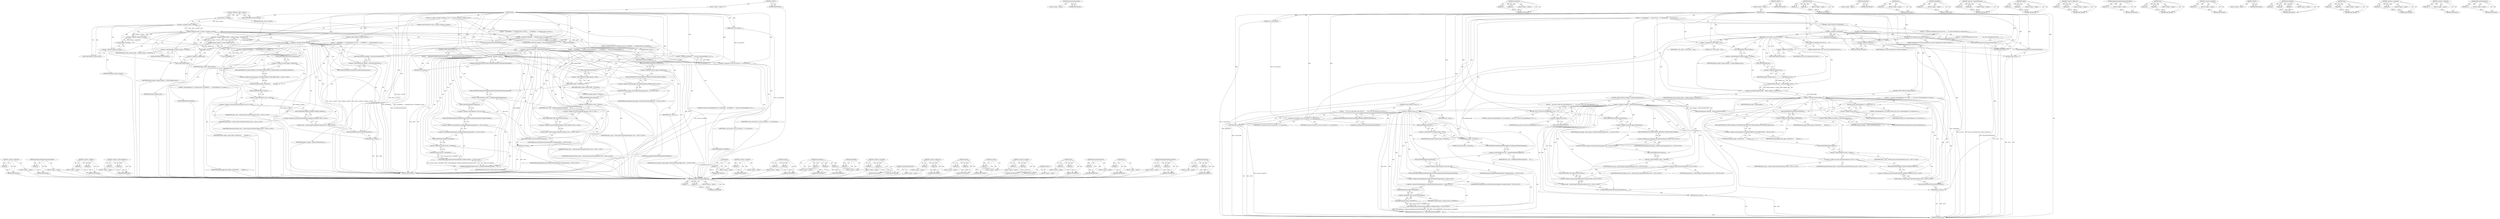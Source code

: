 digraph "IsBrowserWindowActive" {
vulnerable_236 [label=<(METHOD,&lt;operator&gt;.addressOf)>];
vulnerable_237 [label=<(PARAM,p1)>];
vulnerable_238 [label=<(BLOCK,&lt;empty&gt;,&lt;empty&gt;)>];
vulnerable_239 [label=<(METHOD_RETURN,ANY)>];
vulnerable_216 [label=<(METHOD,AreRequestedMethodsSupportedCallback)>];
vulnerable_217 [label=<(PARAM,p1)>];
vulnerable_218 [label=<(BLOCK,&lt;empty&gt;,&lt;empty&gt;)>];
vulnerable_219 [label=<(METHOD_RETURN,ANY)>];
vulnerable_171 [label=<(METHOD,&lt;operator&gt;.shiftLeft)>];
vulnerable_172 [label=<(PARAM,p1)>];
vulnerable_173 [label=<(PARAM,p2)>];
vulnerable_174 [label=<(BLOCK,&lt;empty&gt;,&lt;empty&gt;)>];
vulnerable_175 [label=<(METHOD_RETURN,ANY)>];
vulnerable_193 [label=<(METHOD,&lt;operator&gt;.indirectFieldAccess)>];
vulnerable_194 [label=<(PARAM,p1)>];
vulnerable_195 [label=<(PARAM,p2)>];
vulnerable_196 [label=<(BLOCK,&lt;empty&gt;,&lt;empty&gt;)>];
vulnerable_197 [label=<(METHOD_RETURN,ANY)>];
vulnerable_6 [label=<(METHOD,&lt;global&gt;)<SUB>1</SUB>>];
vulnerable_7 [label=<(BLOCK,&lt;empty&gt;,&lt;empty&gt;)<SUB>1</SUB>>];
vulnerable_8 [label=<(METHOD,Show)<SUB>1</SUB>>];
vulnerable_9 [label=<(PARAM,bool is_user_gesture)<SUB>1</SUB>>];
vulnerable_10 [label=<(BLOCK,{
  if (!client_.is_bound() || !binding_.is_bou...,{
  if (!client_.is_bound() || !binding_.is_bou...)<SUB>1</SUB>>];
vulnerable_11 [label=<(CONTROL_STRUCTURE,IF,if (!client_.is_bound() || !binding_.is_bound()))<SUB>2</SUB>>];
vulnerable_12 [label=<(&lt;operator&gt;.logicalOr,!client_.is_bound() || !binding_.is_bound())<SUB>2</SUB>>];
vulnerable_13 [label=<(&lt;operator&gt;.logicalNot,!client_.is_bound())<SUB>2</SUB>>];
vulnerable_14 [label=<(is_bound,client_.is_bound())<SUB>2</SUB>>];
vulnerable_15 [label=<(&lt;operator&gt;.fieldAccess,client_.is_bound)<SUB>2</SUB>>];
vulnerable_16 [label=<(IDENTIFIER,client_,client_.is_bound())<SUB>2</SUB>>];
vulnerable_17 [label=<(FIELD_IDENTIFIER,is_bound,is_bound)<SUB>2</SUB>>];
vulnerable_18 [label=<(&lt;operator&gt;.logicalNot,!binding_.is_bound())<SUB>2</SUB>>];
vulnerable_19 [label=<(is_bound,binding_.is_bound())<SUB>2</SUB>>];
vulnerable_20 [label=<(&lt;operator&gt;.fieldAccess,binding_.is_bound)<SUB>2</SUB>>];
vulnerable_21 [label=<(IDENTIFIER,binding_,binding_.is_bound())<SUB>2</SUB>>];
vulnerable_22 [label=<(FIELD_IDENTIFIER,is_bound,is_bound)<SUB>2</SUB>>];
vulnerable_23 [label=<(BLOCK,{
    LOG(ERROR) &lt;&lt; &quot;Attempted Show(), but bind...,{
    LOG(ERROR) &lt;&lt; &quot;Attempted Show(), but bind...)<SUB>2</SUB>>];
vulnerable_24 [label=<(&lt;operator&gt;.shiftLeft,LOG(ERROR) &lt;&lt; &quot;Attempted Show(), but binding(s)...)<SUB>3</SUB>>];
vulnerable_25 [label=<(LOG,LOG(ERROR))<SUB>3</SUB>>];
vulnerable_26 [label=<(IDENTIFIER,ERROR,LOG(ERROR))<SUB>3</SUB>>];
vulnerable_27 [label=<(LITERAL,&quot;Attempted Show(), but binding(s) missing.&quot;,LOG(ERROR) &lt;&lt; &quot;Attempted Show(), but binding(s)...)<SUB>3</SUB>>];
vulnerable_28 [label=<(OnConnectionTerminated,OnConnectionTerminated())<SUB>4</SUB>>];
vulnerable_29 [label=<(RETURN,return;,return;)<SUB>5</SUB>>];
vulnerable_30 [label=<(&lt;operator&gt;.assignment,display_handle_ = display_manager_-&gt;TryShow(del...)<SUB>8</SUB>>];
vulnerable_31 [label=<(IDENTIFIER,display_handle_,display_handle_ = display_manager_-&gt;TryShow(del...)<SUB>8</SUB>>];
vulnerable_32 [label=<(TryShow,display_manager_-&gt;TryShow(delegate_.get()))<SUB>8</SUB>>];
vulnerable_33 [label=<(&lt;operator&gt;.indirectFieldAccess,display_manager_-&gt;TryShow)<SUB>8</SUB>>];
vulnerable_34 [label=<(IDENTIFIER,display_manager_,display_manager_-&gt;TryShow(delegate_.get()))<SUB>8</SUB>>];
vulnerable_35 [label=<(FIELD_IDENTIFIER,TryShow,TryShow)<SUB>8</SUB>>];
vulnerable_36 [label=<(get,delegate_.get())<SUB>8</SUB>>];
vulnerable_37 [label=<(&lt;operator&gt;.fieldAccess,delegate_.get)<SUB>8</SUB>>];
vulnerable_38 [label=<(IDENTIFIER,delegate_,delegate_.get())<SUB>8</SUB>>];
vulnerable_39 [label=<(FIELD_IDENTIFIER,get,get)<SUB>8</SUB>>];
vulnerable_40 [label=<(CONTROL_STRUCTURE,IF,if (!display_handle_))<SUB>9</SUB>>];
vulnerable_41 [label=<(&lt;operator&gt;.logicalNot,!display_handle_)<SUB>9</SUB>>];
vulnerable_42 [label=<(IDENTIFIER,display_handle_,!display_handle_)<SUB>9</SUB>>];
vulnerable_43 [label=<(BLOCK,{
    LOG(ERROR) &lt;&lt; &quot;A PaymentRequest UI is alr...,{
    LOG(ERROR) &lt;&lt; &quot;A PaymentRequest UI is alr...)<SUB>9</SUB>>];
vulnerable_44 [label=<(&lt;operator&gt;.shiftLeft,LOG(ERROR) &lt;&lt; &quot;A PaymentRequest UI is already s...)<SUB>10</SUB>>];
vulnerable_45 [label=<(LOG,LOG(ERROR))<SUB>10</SUB>>];
vulnerable_46 [label=<(IDENTIFIER,ERROR,LOG(ERROR))<SUB>10</SUB>>];
vulnerable_47 [label=<(LITERAL,&quot;A PaymentRequest UI is already showing&quot;,LOG(ERROR) &lt;&lt; &quot;A PaymentRequest UI is already s...)<SUB>10</SUB>>];
vulnerable_48 [label=<(SetNotShown,journey_logger_.SetNotShown(
         JourneyLo...)<SUB>11</SUB>>];
vulnerable_49 [label=<(&lt;operator&gt;.fieldAccess,journey_logger_.SetNotShown)<SUB>11</SUB>>];
vulnerable_50 [label=<(IDENTIFIER,journey_logger_,journey_logger_.SetNotShown(
         JourneyLo...)<SUB>11</SUB>>];
vulnerable_51 [label=<(FIELD_IDENTIFIER,SetNotShown,SetNotShown)<SUB>11</SUB>>];
vulnerable_52 [label="<(&lt;operator&gt;.fieldAccess,JourneyLogger::NOT_SHOWN_REASON_CONCURRENT_REQU...)<SUB>12</SUB>>"];
vulnerable_53 [label=<(IDENTIFIER,JourneyLogger,journey_logger_.SetNotShown(
         JourneyLo...)<SUB>12</SUB>>];
vulnerable_54 [label=<(FIELD_IDENTIFIER,NOT_SHOWN_REASON_CONCURRENT_REQUESTS,NOT_SHOWN_REASON_CONCURRENT_REQUESTS)<SUB>12</SUB>>];
vulnerable_55 [label="<(OnError,client_-&gt;OnError(mojom::PaymentErrorReason::ALR...)<SUB>13</SUB>>"];
vulnerable_56 [label=<(&lt;operator&gt;.indirectFieldAccess,client_-&gt;OnError)<SUB>13</SUB>>];
vulnerable_57 [label="<(IDENTIFIER,client_,client_-&gt;OnError(mojom::PaymentErrorReason::ALR...)<SUB>13</SUB>>"];
vulnerable_58 [label=<(FIELD_IDENTIFIER,OnError,OnError)<SUB>13</SUB>>];
vulnerable_59 [label="<(&lt;operator&gt;.fieldAccess,mojom::PaymentErrorReason::ALREADY_SHOWING)<SUB>13</SUB>>"];
vulnerable_60 [label="<(&lt;operator&gt;.fieldAccess,mojom::PaymentErrorReason)<SUB>13</SUB>>"];
vulnerable_61 [label="<(IDENTIFIER,mojom,client_-&gt;OnError(mojom::PaymentErrorReason::ALR...)<SUB>13</SUB>>"];
vulnerable_62 [label="<(IDENTIFIER,PaymentErrorReason,client_-&gt;OnError(mojom::PaymentErrorReason::ALR...)<SUB>13</SUB>>"];
vulnerable_63 [label=<(FIELD_IDENTIFIER,ALREADY_SHOWING,ALREADY_SHOWING)<SUB>13</SUB>>];
vulnerable_64 [label=<(OnConnectionTerminated,OnConnectionTerminated())<SUB>14</SUB>>];
vulnerable_65 [label=<(RETURN,return;,return;)<SUB>15</SUB>>];
vulnerable_66 [label=<(CONTROL_STRUCTURE,IF,if (!delegate_-&gt;IsBrowserWindowActive()))<SUB>18</SUB>>];
vulnerable_67 [label=<(&lt;operator&gt;.logicalNot,!delegate_-&gt;IsBrowserWindowActive())<SUB>18</SUB>>];
vulnerable_68 [label=<(IsBrowserWindowActive,delegate_-&gt;IsBrowserWindowActive())<SUB>18</SUB>>];
vulnerable_69 [label=<(&lt;operator&gt;.indirectFieldAccess,delegate_-&gt;IsBrowserWindowActive)<SUB>18</SUB>>];
vulnerable_70 [label=<(IDENTIFIER,delegate_,delegate_-&gt;IsBrowserWindowActive())<SUB>18</SUB>>];
vulnerable_71 [label=<(FIELD_IDENTIFIER,IsBrowserWindowActive,IsBrowserWindowActive)<SUB>18</SUB>>];
vulnerable_72 [label=<(BLOCK,{
    LOG(ERROR) &lt;&lt; &quot;Cannot show PaymentRequest...,{
    LOG(ERROR) &lt;&lt; &quot;Cannot show PaymentRequest...)<SUB>18</SUB>>];
vulnerable_73 [label=<(&lt;operator&gt;.shiftLeft,LOG(ERROR) &lt;&lt; &quot;Cannot show PaymentRequest UI in...)<SUB>19</SUB>>];
vulnerable_74 [label=<(LOG,LOG(ERROR))<SUB>19</SUB>>];
vulnerable_75 [label=<(IDENTIFIER,ERROR,LOG(ERROR))<SUB>19</SUB>>];
vulnerable_76 [label=<(LITERAL,&quot;Cannot show PaymentRequest UI in a background ...,LOG(ERROR) &lt;&lt; &quot;Cannot show PaymentRequest UI in...)<SUB>19</SUB>>];
vulnerable_77 [label="<(SetNotShown,journey_logger_.SetNotShown(JourneyLogger::NOT_...)<SUB>20</SUB>>"];
vulnerable_78 [label=<(&lt;operator&gt;.fieldAccess,journey_logger_.SetNotShown)<SUB>20</SUB>>];
vulnerable_79 [label="<(IDENTIFIER,journey_logger_,journey_logger_.SetNotShown(JourneyLogger::NOT_...)<SUB>20</SUB>>"];
vulnerable_80 [label=<(FIELD_IDENTIFIER,SetNotShown,SetNotShown)<SUB>20</SUB>>];
vulnerable_81 [label="<(&lt;operator&gt;.fieldAccess,JourneyLogger::NOT_SHOWN_REASON_OTHER)<SUB>20</SUB>>"];
vulnerable_82 [label="<(IDENTIFIER,JourneyLogger,journey_logger_.SetNotShown(JourneyLogger::NOT_...)<SUB>20</SUB>>"];
vulnerable_83 [label=<(FIELD_IDENTIFIER,NOT_SHOWN_REASON_OTHER,NOT_SHOWN_REASON_OTHER)<SUB>20</SUB>>];
vulnerable_84 [label="<(OnError,client_-&gt;OnError(mojom::PaymentErrorReason::USE...)<SUB>21</SUB>>"];
vulnerable_85 [label=<(&lt;operator&gt;.indirectFieldAccess,client_-&gt;OnError)<SUB>21</SUB>>];
vulnerable_86 [label="<(IDENTIFIER,client_,client_-&gt;OnError(mojom::PaymentErrorReason::USE...)<SUB>21</SUB>>"];
vulnerable_87 [label=<(FIELD_IDENTIFIER,OnError,OnError)<SUB>21</SUB>>];
vulnerable_88 [label="<(&lt;operator&gt;.fieldAccess,mojom::PaymentErrorReason::USER_CANCEL)<SUB>21</SUB>>"];
vulnerable_89 [label="<(&lt;operator&gt;.fieldAccess,mojom::PaymentErrorReason)<SUB>21</SUB>>"];
vulnerable_90 [label="<(IDENTIFIER,mojom,client_-&gt;OnError(mojom::PaymentErrorReason::USE...)<SUB>21</SUB>>"];
vulnerable_91 [label="<(IDENTIFIER,PaymentErrorReason,client_-&gt;OnError(mojom::PaymentErrorReason::USE...)<SUB>21</SUB>>"];
vulnerable_92 [label=<(FIELD_IDENTIFIER,USER_CANCEL,USER_CANCEL)<SUB>21</SUB>>];
vulnerable_93 [label=<(OnConnectionTerminated,OnConnectionTerminated())<SUB>22</SUB>>];
vulnerable_94 [label=<(RETURN,return;,return;)<SUB>23</SUB>>];
vulnerable_95 [label=<(CONTROL_STRUCTURE,IF,if (!state_))<SUB>26</SUB>>];
vulnerable_96 [label=<(&lt;operator&gt;.logicalNot,!state_)<SUB>26</SUB>>];
vulnerable_97 [label=<(IDENTIFIER,state_,!state_)<SUB>26</SUB>>];
vulnerable_98 [label=<(BLOCK,{
     AreRequestedMethodsSupportedCallback(fal...,{
     AreRequestedMethodsSupportedCallback(fal...)<SUB>26</SUB>>];
vulnerable_99 [label=<(AreRequestedMethodsSupportedCallback,AreRequestedMethodsSupportedCallback(false))<SUB>27</SUB>>];
vulnerable_100 [label=<(LITERAL,false,AreRequestedMethodsSupportedCallback(false))<SUB>27</SUB>>];
vulnerable_101 [label=<(RETURN,return;,return;)<SUB>28</SUB>>];
vulnerable_102 [label=<(&lt;operator&gt;.assignment,is_show_user_gesture_ = is_user_gesture)<SUB>31</SUB>>];
vulnerable_103 [label=<(IDENTIFIER,is_show_user_gesture_,is_show_user_gesture_ = is_user_gesture)<SUB>31</SUB>>];
vulnerable_104 [label=<(IDENTIFIER,is_user_gesture,is_show_user_gesture_ = is_user_gesture)<SUB>31</SUB>>];
vulnerable_105 [label=<(Show,display_handle_-&gt;Show(this))<SUB>33</SUB>>];
vulnerable_106 [label=<(&lt;operator&gt;.indirectFieldAccess,display_handle_-&gt;Show)<SUB>33</SUB>>];
vulnerable_107 [label=<(IDENTIFIER,display_handle_,display_handle_-&gt;Show(this))<SUB>33</SUB>>];
vulnerable_108 [label=<(FIELD_IDENTIFIER,Show,Show)<SUB>33</SUB>>];
vulnerable_109 [label=<(LITERAL,this,display_handle_-&gt;Show(this))<SUB>33</SUB>>];
vulnerable_110 [label=<(AreRequestedMethodsSupported,state_-&gt;AreRequestedMethodsSupported(
      bas...)<SUB>35</SUB>>];
vulnerable_111 [label=<(&lt;operator&gt;.indirectFieldAccess,state_-&gt;AreRequestedMethodsSupported)<SUB>35</SUB>>];
vulnerable_112 [label=<(IDENTIFIER,state_,state_-&gt;AreRequestedMethodsSupported(
      bas...)<SUB>35</SUB>>];
vulnerable_113 [label=<(FIELD_IDENTIFIER,AreRequestedMethodsSupported,AreRequestedMethodsSupported)<SUB>35</SUB>>];
vulnerable_114 [label="<(base.BindOnce,base::BindOnce(&amp;PaymentRequest::AreRequestedMet...)<SUB>36</SUB>>"];
vulnerable_115 [label="<(&lt;operator&gt;.fieldAccess,base::BindOnce)<SUB>36</SUB>>"];
vulnerable_116 [label="<(IDENTIFIER,base,base::BindOnce(&amp;PaymentRequest::AreRequestedMet...)<SUB>36</SUB>>"];
vulnerable_117 [label=<(FIELD_IDENTIFIER,BindOnce,BindOnce)<SUB>36</SUB>>];
vulnerable_118 [label="<(&lt;operator&gt;.addressOf,&amp;PaymentRequest::AreRequestedMethodsSupportedCa...)<SUB>36</SUB>>"];
vulnerable_119 [label="<(&lt;operator&gt;.fieldAccess,PaymentRequest::AreRequestedMethodsSupportedCal...)<SUB>36</SUB>>"];
vulnerable_120 [label="<(IDENTIFIER,PaymentRequest,base::BindOnce(&amp;PaymentRequest::AreRequestedMet...)<SUB>36</SUB>>"];
vulnerable_121 [label=<(FIELD_IDENTIFIER,AreRequestedMethodsSupportedCallback,AreRequestedMethodsSupportedCallback)<SUB>36</SUB>>];
vulnerable_122 [label=<(GetWeakPtr,weak_ptr_factory_.GetWeakPtr())<SUB>37</SUB>>];
vulnerable_123 [label=<(&lt;operator&gt;.fieldAccess,weak_ptr_factory_.GetWeakPtr)<SUB>37</SUB>>];
vulnerable_124 [label=<(IDENTIFIER,weak_ptr_factory_,weak_ptr_factory_.GetWeakPtr())<SUB>37</SUB>>];
vulnerable_125 [label=<(FIELD_IDENTIFIER,GetWeakPtr,GetWeakPtr)<SUB>37</SUB>>];
vulnerable_126 [label=<(METHOD_RETURN,void)<SUB>1</SUB>>];
vulnerable_128 [label=<(METHOD_RETURN,ANY)<SUB>1</SUB>>];
vulnerable_198 [label=<(METHOD,get)>];
vulnerable_199 [label=<(PARAM,p1)>];
vulnerable_200 [label=<(BLOCK,&lt;empty&gt;,&lt;empty&gt;)>];
vulnerable_201 [label=<(METHOD_RETURN,ANY)>];
vulnerable_158 [label=<(METHOD,&lt;operator&gt;.logicalNot)>];
vulnerable_159 [label=<(PARAM,p1)>];
vulnerable_160 [label=<(BLOCK,&lt;empty&gt;,&lt;empty&gt;)>];
vulnerable_161 [label=<(METHOD_RETURN,ANY)>];
vulnerable_188 [label=<(METHOD,TryShow)>];
vulnerable_189 [label=<(PARAM,p1)>];
vulnerable_190 [label=<(PARAM,p2)>];
vulnerable_191 [label=<(BLOCK,&lt;empty&gt;,&lt;empty&gt;)>];
vulnerable_192 [label=<(METHOD_RETURN,ANY)>];
vulnerable_230 [label=<(METHOD,base.BindOnce)>];
vulnerable_231 [label=<(PARAM,p1)>];
vulnerable_232 [label=<(PARAM,p2)>];
vulnerable_233 [label=<(PARAM,p3)>];
vulnerable_234 [label=<(BLOCK,&lt;empty&gt;,&lt;empty&gt;)>];
vulnerable_235 [label=<(METHOD_RETURN,ANY)>];
vulnerable_240 [label=<(METHOD,GetWeakPtr)>];
vulnerable_241 [label=<(PARAM,p1)>];
vulnerable_242 [label=<(BLOCK,&lt;empty&gt;,&lt;empty&gt;)>];
vulnerable_243 [label=<(METHOD_RETURN,ANY)>];
vulnerable_183 [label=<(METHOD,&lt;operator&gt;.assignment)>];
vulnerable_184 [label=<(PARAM,p1)>];
vulnerable_185 [label=<(PARAM,p2)>];
vulnerable_186 [label=<(BLOCK,&lt;empty&gt;,&lt;empty&gt;)>];
vulnerable_187 [label=<(METHOD_RETURN,ANY)>];
vulnerable_180 [label=<(METHOD,OnConnectionTerminated)>];
vulnerable_181 [label=<(BLOCK,&lt;empty&gt;,&lt;empty&gt;)>];
vulnerable_182 [label=<(METHOD_RETURN,ANY)>];
vulnerable_166 [label=<(METHOD,&lt;operator&gt;.fieldAccess)>];
vulnerable_167 [label=<(PARAM,p1)>];
vulnerable_168 [label=<(PARAM,p2)>];
vulnerable_169 [label=<(BLOCK,&lt;empty&gt;,&lt;empty&gt;)>];
vulnerable_170 [label=<(METHOD_RETURN,ANY)>];
vulnerable_207 [label=<(METHOD,OnError)>];
vulnerable_208 [label=<(PARAM,p1)>];
vulnerable_209 [label=<(PARAM,p2)>];
vulnerable_210 [label=<(BLOCK,&lt;empty&gt;,&lt;empty&gt;)>];
vulnerable_211 [label=<(METHOD_RETURN,ANY)>];
vulnerable_162 [label=<(METHOD,is_bound)>];
vulnerable_163 [label=<(PARAM,p1)>];
vulnerable_164 [label=<(BLOCK,&lt;empty&gt;,&lt;empty&gt;)>];
vulnerable_165 [label=<(METHOD_RETURN,ANY)>];
vulnerable_153 [label=<(METHOD,&lt;operator&gt;.logicalOr)>];
vulnerable_154 [label=<(PARAM,p1)>];
vulnerable_155 [label=<(PARAM,p2)>];
vulnerable_156 [label=<(BLOCK,&lt;empty&gt;,&lt;empty&gt;)>];
vulnerable_157 [label=<(METHOD_RETURN,ANY)>];
vulnerable_147 [label=<(METHOD,&lt;global&gt;)<SUB>1</SUB>>];
vulnerable_148 [label=<(BLOCK,&lt;empty&gt;,&lt;empty&gt;)>];
vulnerable_149 [label=<(METHOD_RETURN,ANY)>];
vulnerable_220 [label=<(METHOD,Show)>];
vulnerable_221 [label=<(PARAM,p1)>];
vulnerable_222 [label=<(PARAM,p2)>];
vulnerable_223 [label=<(BLOCK,&lt;empty&gt;,&lt;empty&gt;)>];
vulnerable_224 [label=<(METHOD_RETURN,ANY)>];
vulnerable_212 [label=<(METHOD,IsBrowserWindowActive)>];
vulnerable_213 [label=<(PARAM,p1)>];
vulnerable_214 [label=<(BLOCK,&lt;empty&gt;,&lt;empty&gt;)>];
vulnerable_215 [label=<(METHOD_RETURN,ANY)>];
vulnerable_176 [label=<(METHOD,LOG)>];
vulnerable_177 [label=<(PARAM,p1)>];
vulnerable_178 [label=<(BLOCK,&lt;empty&gt;,&lt;empty&gt;)>];
vulnerable_179 [label=<(METHOD_RETURN,ANY)>];
vulnerable_225 [label=<(METHOD,AreRequestedMethodsSupported)>];
vulnerable_226 [label=<(PARAM,p1)>];
vulnerable_227 [label=<(PARAM,p2)>];
vulnerable_228 [label=<(BLOCK,&lt;empty&gt;,&lt;empty&gt;)>];
vulnerable_229 [label=<(METHOD_RETURN,ANY)>];
vulnerable_202 [label=<(METHOD,SetNotShown)>];
vulnerable_203 [label=<(PARAM,p1)>];
vulnerable_204 [label=<(PARAM,p2)>];
vulnerable_205 [label=<(BLOCK,&lt;empty&gt;,&lt;empty&gt;)>];
vulnerable_206 [label=<(METHOD_RETURN,ANY)>];
fixed_224 [label=<(METHOD,AreRequestedMethodsSupported)>];
fixed_225 [label=<(PARAM,p1)>];
fixed_226 [label=<(PARAM,p2)>];
fixed_227 [label=<(BLOCK,&lt;empty&gt;,&lt;empty&gt;)>];
fixed_228 [label=<(METHOD_RETURN,ANY)>];
fixed_179 [label=<(METHOD,OnConnectionTerminated)>];
fixed_180 [label=<(BLOCK,&lt;empty&gt;,&lt;empty&gt;)>];
fixed_181 [label=<(METHOD_RETURN,ANY)>];
fixed_201 [label=<(METHOD,SetNotShown)>];
fixed_202 [label=<(PARAM,p1)>];
fixed_203 [label=<(PARAM,p2)>];
fixed_204 [label=<(BLOCK,&lt;empty&gt;,&lt;empty&gt;)>];
fixed_205 [label=<(METHOD_RETURN,ANY)>];
fixed_6 [label=<(METHOD,&lt;global&gt;)<SUB>1</SUB>>];
fixed_7 [label=<(BLOCK,&lt;empty&gt;,&lt;empty&gt;)<SUB>1</SUB>>];
fixed_8 [label=<(METHOD,Show)<SUB>1</SUB>>];
fixed_9 [label=<(PARAM,bool is_user_gesture)<SUB>1</SUB>>];
fixed_10 [label=<(BLOCK,{
  if (!IsInitialized()) {
    log_.Error(&quot;Att...,{
  if (!IsInitialized()) {
    log_.Error(&quot;Att...)<SUB>1</SUB>>];
fixed_11 [label=<(CONTROL_STRUCTURE,IF,if (!IsInitialized()))<SUB>2</SUB>>];
fixed_12 [label=<(&lt;operator&gt;.logicalNot,!IsInitialized())<SUB>2</SUB>>];
fixed_13 [label=<(IsInitialized,IsInitialized())<SUB>2</SUB>>];
fixed_14 [label=<(BLOCK,{
    log_.Error(&quot;Attempted show without initia...,{
    log_.Error(&quot;Attempted show without initia...)<SUB>2</SUB>>];
fixed_15 [label=<(Error,log_.Error(&quot;Attempted show without initializati...)<SUB>3</SUB>>];
fixed_16 [label=<(&lt;operator&gt;.fieldAccess,log_.Error)<SUB>3</SUB>>];
fixed_17 [label=<(IDENTIFIER,log_,log_.Error(&quot;Attempted show without initializati...)<SUB>3</SUB>>];
fixed_18 [label=<(FIELD_IDENTIFIER,Error,Error)<SUB>3</SUB>>];
fixed_19 [label=<(LITERAL,&quot;Attempted show without initialization&quot;,log_.Error(&quot;Attempted show without initializati...)<SUB>3</SUB>>];
fixed_20 [label=<(OnConnectionTerminated,OnConnectionTerminated())<SUB>4</SUB>>];
fixed_21 [label=<(RETURN,return;,return;)<SUB>5</SUB>>];
fixed_22 [label=<(CONTROL_STRUCTURE,IF,if (is_show_called_))<SUB>8</SUB>>];
fixed_23 [label=<(IDENTIFIER,is_show_called_,if (is_show_called_))<SUB>8</SUB>>];
fixed_24 [label=<(BLOCK,{
    log_.Error(&quot;Attempted show twice&quot;);
     ...,{
    log_.Error(&quot;Attempted show twice&quot;);
     ...)<SUB>8</SUB>>];
fixed_25 [label=<(Error,log_.Error(&quot;Attempted show twice&quot;))<SUB>9</SUB>>];
fixed_26 [label=<(&lt;operator&gt;.fieldAccess,log_.Error)<SUB>9</SUB>>];
fixed_27 [label=<(IDENTIFIER,log_,log_.Error(&quot;Attempted show twice&quot;))<SUB>9</SUB>>];
fixed_28 [label=<(FIELD_IDENTIFIER,Error,Error)<SUB>9</SUB>>];
fixed_29 [label=<(LITERAL,&quot;Attempted show twice&quot;,log_.Error(&quot;Attempted show twice&quot;))<SUB>9</SUB>>];
fixed_30 [label=<(OnConnectionTerminated,OnConnectionTerminated())<SUB>10</SUB>>];
fixed_31 [label=<(RETURN,return;,return;)<SUB>11</SUB>>];
fixed_32 [label=<(&lt;operator&gt;.assignment,is_show_called_ = true)<SUB>14</SUB>>];
fixed_33 [label=<(IDENTIFIER,is_show_called_,is_show_called_ = true)<SUB>14</SUB>>];
fixed_34 [label=<(LITERAL,true,is_show_called_ = true)<SUB>14</SUB>>];
fixed_35 [label=<(&lt;operator&gt;.assignment,display_handle_ = display_manager_-&gt;TryShow(del...)<SUB>16</SUB>>];
fixed_36 [label=<(IDENTIFIER,display_handle_,display_handle_ = display_manager_-&gt;TryShow(del...)<SUB>16</SUB>>];
fixed_37 [label=<(TryShow,display_manager_-&gt;TryShow(delegate_.get()))<SUB>16</SUB>>];
fixed_38 [label=<(&lt;operator&gt;.indirectFieldAccess,display_manager_-&gt;TryShow)<SUB>16</SUB>>];
fixed_39 [label=<(IDENTIFIER,display_manager_,display_manager_-&gt;TryShow(delegate_.get()))<SUB>16</SUB>>];
fixed_40 [label=<(FIELD_IDENTIFIER,TryShow,TryShow)<SUB>16</SUB>>];
fixed_41 [label=<(get,delegate_.get())<SUB>16</SUB>>];
fixed_42 [label=<(&lt;operator&gt;.fieldAccess,delegate_.get)<SUB>16</SUB>>];
fixed_43 [label=<(IDENTIFIER,delegate_,delegate_.get())<SUB>16</SUB>>];
fixed_44 [label=<(FIELD_IDENTIFIER,get,get)<SUB>16</SUB>>];
fixed_45 [label=<(CONTROL_STRUCTURE,IF,if (!display_handle_))<SUB>17</SUB>>];
fixed_46 [label=<(&lt;operator&gt;.logicalNot,!display_handle_)<SUB>17</SUB>>];
fixed_47 [label=<(IDENTIFIER,display_handle_,!display_handle_)<SUB>17</SUB>>];
fixed_48 [label=<(BLOCK,{
    log_.Error(&quot;A PaymentRequest UI is alread...,{
    log_.Error(&quot;A PaymentRequest UI is alread...)<SUB>17</SUB>>];
fixed_49 [label=<(Error,log_.Error(&quot;A PaymentRequest UI is already show...)<SUB>18</SUB>>];
fixed_50 [label=<(&lt;operator&gt;.fieldAccess,log_.Error)<SUB>18</SUB>>];
fixed_51 [label=<(IDENTIFIER,log_,log_.Error(&quot;A PaymentRequest UI is already show...)<SUB>18</SUB>>];
fixed_52 [label=<(FIELD_IDENTIFIER,Error,Error)<SUB>18</SUB>>];
fixed_53 [label=<(LITERAL,&quot;A PaymentRequest UI is already showing&quot;,log_.Error(&quot;A PaymentRequest UI is already show...)<SUB>18</SUB>>];
fixed_54 [label=<(SetNotShown,journey_logger_.SetNotShown(
         JourneyLo...)<SUB>19</SUB>>];
fixed_55 [label=<(&lt;operator&gt;.fieldAccess,journey_logger_.SetNotShown)<SUB>19</SUB>>];
fixed_56 [label=<(IDENTIFIER,journey_logger_,journey_logger_.SetNotShown(
         JourneyLo...)<SUB>19</SUB>>];
fixed_57 [label=<(FIELD_IDENTIFIER,SetNotShown,SetNotShown)<SUB>19</SUB>>];
fixed_58 [label="<(&lt;operator&gt;.fieldAccess,JourneyLogger::NOT_SHOWN_REASON_CONCURRENT_REQU...)<SUB>20</SUB>>"];
fixed_59 [label=<(IDENTIFIER,JourneyLogger,journey_logger_.SetNotShown(
         JourneyLo...)<SUB>20</SUB>>];
fixed_60 [label=<(FIELD_IDENTIFIER,NOT_SHOWN_REASON_CONCURRENT_REQUESTS,NOT_SHOWN_REASON_CONCURRENT_REQUESTS)<SUB>20</SUB>>];
fixed_61 [label="<(OnError,client_-&gt;OnError(mojom::PaymentErrorReason::ALR...)<SUB>21</SUB>>"];
fixed_62 [label=<(&lt;operator&gt;.indirectFieldAccess,client_-&gt;OnError)<SUB>21</SUB>>];
fixed_63 [label="<(IDENTIFIER,client_,client_-&gt;OnError(mojom::PaymentErrorReason::ALR...)<SUB>21</SUB>>"];
fixed_64 [label=<(FIELD_IDENTIFIER,OnError,OnError)<SUB>21</SUB>>];
fixed_65 [label="<(&lt;operator&gt;.fieldAccess,mojom::PaymentErrorReason::ALREADY_SHOWING)<SUB>21</SUB>>"];
fixed_66 [label="<(&lt;operator&gt;.fieldAccess,mojom::PaymentErrorReason)<SUB>21</SUB>>"];
fixed_67 [label="<(IDENTIFIER,mojom,client_-&gt;OnError(mojom::PaymentErrorReason::ALR...)<SUB>21</SUB>>"];
fixed_68 [label="<(IDENTIFIER,PaymentErrorReason,client_-&gt;OnError(mojom::PaymentErrorReason::ALR...)<SUB>21</SUB>>"];
fixed_69 [label=<(FIELD_IDENTIFIER,ALREADY_SHOWING,ALREADY_SHOWING)<SUB>21</SUB>>];
fixed_70 [label=<(OnConnectionTerminated,OnConnectionTerminated())<SUB>22</SUB>>];
fixed_71 [label=<(RETURN,return;,return;)<SUB>23</SUB>>];
fixed_72 [label=<(CONTROL_STRUCTURE,IF,if (!delegate_-&gt;IsBrowserWindowActive()))<SUB>26</SUB>>];
fixed_73 [label=<(&lt;operator&gt;.logicalNot,!delegate_-&gt;IsBrowserWindowActive())<SUB>26</SUB>>];
fixed_74 [label=<(IsBrowserWindowActive,delegate_-&gt;IsBrowserWindowActive())<SUB>26</SUB>>];
fixed_75 [label=<(&lt;operator&gt;.indirectFieldAccess,delegate_-&gt;IsBrowserWindowActive)<SUB>26</SUB>>];
fixed_76 [label=<(IDENTIFIER,delegate_,delegate_-&gt;IsBrowserWindowActive())<SUB>26</SUB>>];
fixed_77 [label=<(FIELD_IDENTIFIER,IsBrowserWindowActive,IsBrowserWindowActive)<SUB>26</SUB>>];
fixed_78 [label=<(BLOCK,{
    log_.Error(&quot;Cannot show PaymentRequest UI...,{
    log_.Error(&quot;Cannot show PaymentRequest UI...)<SUB>26</SUB>>];
fixed_79 [label=<(Error,log_.Error(&quot;Cannot show PaymentRequest UI in a ...)<SUB>27</SUB>>];
fixed_80 [label=<(&lt;operator&gt;.fieldAccess,log_.Error)<SUB>27</SUB>>];
fixed_81 [label=<(IDENTIFIER,log_,log_.Error(&quot;Cannot show PaymentRequest UI in a ...)<SUB>27</SUB>>];
fixed_82 [label=<(FIELD_IDENTIFIER,Error,Error)<SUB>27</SUB>>];
fixed_83 [label=<(LITERAL,&quot;Cannot show PaymentRequest UI in a background ...,log_.Error(&quot;Cannot show PaymentRequest UI in a ...)<SUB>27</SUB>>];
fixed_84 [label="<(SetNotShown,journey_logger_.SetNotShown(JourneyLogger::NOT_...)<SUB>28</SUB>>"];
fixed_85 [label=<(&lt;operator&gt;.fieldAccess,journey_logger_.SetNotShown)<SUB>28</SUB>>];
fixed_86 [label="<(IDENTIFIER,journey_logger_,journey_logger_.SetNotShown(JourneyLogger::NOT_...)<SUB>28</SUB>>"];
fixed_87 [label=<(FIELD_IDENTIFIER,SetNotShown,SetNotShown)<SUB>28</SUB>>];
fixed_88 [label="<(&lt;operator&gt;.fieldAccess,JourneyLogger::NOT_SHOWN_REASON_OTHER)<SUB>28</SUB>>"];
fixed_89 [label="<(IDENTIFIER,JourneyLogger,journey_logger_.SetNotShown(JourneyLogger::NOT_...)<SUB>28</SUB>>"];
fixed_90 [label=<(FIELD_IDENTIFIER,NOT_SHOWN_REASON_OTHER,NOT_SHOWN_REASON_OTHER)<SUB>28</SUB>>];
fixed_91 [label="<(OnError,client_-&gt;OnError(mojom::PaymentErrorReason::USE...)<SUB>29</SUB>>"];
fixed_92 [label=<(&lt;operator&gt;.indirectFieldAccess,client_-&gt;OnError)<SUB>29</SUB>>];
fixed_93 [label="<(IDENTIFIER,client_,client_-&gt;OnError(mojom::PaymentErrorReason::USE...)<SUB>29</SUB>>"];
fixed_94 [label=<(FIELD_IDENTIFIER,OnError,OnError)<SUB>29</SUB>>];
fixed_95 [label="<(&lt;operator&gt;.fieldAccess,mojom::PaymentErrorReason::USER_CANCEL)<SUB>29</SUB>>"];
fixed_96 [label="<(&lt;operator&gt;.fieldAccess,mojom::PaymentErrorReason)<SUB>29</SUB>>"];
fixed_97 [label="<(IDENTIFIER,mojom,client_-&gt;OnError(mojom::PaymentErrorReason::USE...)<SUB>29</SUB>>"];
fixed_98 [label="<(IDENTIFIER,PaymentErrorReason,client_-&gt;OnError(mojom::PaymentErrorReason::USE...)<SUB>29</SUB>>"];
fixed_99 [label=<(FIELD_IDENTIFIER,USER_CANCEL,USER_CANCEL)<SUB>29</SUB>>];
fixed_100 [label=<(OnConnectionTerminated,OnConnectionTerminated())<SUB>30</SUB>>];
fixed_101 [label=<(RETURN,return;,return;)<SUB>31</SUB>>];
fixed_102 [label=<(CONTROL_STRUCTURE,IF,if (!state_))<SUB>34</SUB>>];
fixed_103 [label=<(&lt;operator&gt;.logicalNot,!state_)<SUB>34</SUB>>];
fixed_104 [label=<(IDENTIFIER,state_,!state_)<SUB>34</SUB>>];
fixed_105 [label=<(BLOCK,{
    // SSL is not valid. Reject show with Not...,{
    // SSL is not valid. Reject show with Not...)<SUB>34</SUB>>];
fixed_106 [label=<(AreRequestedMethodsSupportedCallback,AreRequestedMethodsSupportedCallback(false))<SUB>37</SUB>>];
fixed_107 [label=<(LITERAL,false,AreRequestedMethodsSupportedCallback(false))<SUB>37</SUB>>];
fixed_108 [label=<(RETURN,return;,return;)<SUB>38</SUB>>];
fixed_109 [label=<(&lt;operator&gt;.assignment,is_show_user_gesture_ = is_user_gesture)<SUB>41</SUB>>];
fixed_110 [label=<(IDENTIFIER,is_show_user_gesture_,is_show_user_gesture_ = is_user_gesture)<SUB>41</SUB>>];
fixed_111 [label=<(IDENTIFIER,is_user_gesture,is_show_user_gesture_ = is_user_gesture)<SUB>41</SUB>>];
fixed_112 [label=<(Show,display_handle_-&gt;Show(this))<SUB>43</SUB>>];
fixed_113 [label=<(&lt;operator&gt;.indirectFieldAccess,display_handle_-&gt;Show)<SUB>43</SUB>>];
fixed_114 [label=<(IDENTIFIER,display_handle_,display_handle_-&gt;Show(this))<SUB>43</SUB>>];
fixed_115 [label=<(FIELD_IDENTIFIER,Show,Show)<SUB>43</SUB>>];
fixed_116 [label=<(LITERAL,this,display_handle_-&gt;Show(this))<SUB>43</SUB>>];
fixed_117 [label=<(AreRequestedMethodsSupported,state_-&gt;AreRequestedMethodsSupported(
      bas...)<SUB>45</SUB>>];
fixed_118 [label=<(&lt;operator&gt;.indirectFieldAccess,state_-&gt;AreRequestedMethodsSupported)<SUB>45</SUB>>];
fixed_119 [label=<(IDENTIFIER,state_,state_-&gt;AreRequestedMethodsSupported(
      bas...)<SUB>45</SUB>>];
fixed_120 [label=<(FIELD_IDENTIFIER,AreRequestedMethodsSupported,AreRequestedMethodsSupported)<SUB>45</SUB>>];
fixed_121 [label="<(base.BindOnce,base::BindOnce(&amp;PaymentRequest::AreRequestedMet...)<SUB>46</SUB>>"];
fixed_122 [label="<(&lt;operator&gt;.fieldAccess,base::BindOnce)<SUB>46</SUB>>"];
fixed_123 [label="<(IDENTIFIER,base,base::BindOnce(&amp;PaymentRequest::AreRequestedMet...)<SUB>46</SUB>>"];
fixed_124 [label=<(FIELD_IDENTIFIER,BindOnce,BindOnce)<SUB>46</SUB>>];
fixed_125 [label="<(&lt;operator&gt;.addressOf,&amp;PaymentRequest::AreRequestedMethodsSupportedCa...)<SUB>46</SUB>>"];
fixed_126 [label="<(&lt;operator&gt;.fieldAccess,PaymentRequest::AreRequestedMethodsSupportedCal...)<SUB>46</SUB>>"];
fixed_127 [label="<(IDENTIFIER,PaymentRequest,base::BindOnce(&amp;PaymentRequest::AreRequestedMet...)<SUB>46</SUB>>"];
fixed_128 [label=<(FIELD_IDENTIFIER,AreRequestedMethodsSupportedCallback,AreRequestedMethodsSupportedCallback)<SUB>46</SUB>>];
fixed_129 [label=<(GetWeakPtr,weak_ptr_factory_.GetWeakPtr())<SUB>47</SUB>>];
fixed_130 [label=<(&lt;operator&gt;.fieldAccess,weak_ptr_factory_.GetWeakPtr)<SUB>47</SUB>>];
fixed_131 [label=<(IDENTIFIER,weak_ptr_factory_,weak_ptr_factory_.GetWeakPtr())<SUB>47</SUB>>];
fixed_132 [label=<(FIELD_IDENTIFIER,GetWeakPtr,GetWeakPtr)<SUB>47</SUB>>];
fixed_133 [label=<(METHOD_RETURN,void)<SUB>1</SUB>>];
fixed_135 [label=<(METHOD_RETURN,ANY)<SUB>1</SUB>>];
fixed_206 [label=<(METHOD,OnError)>];
fixed_207 [label=<(PARAM,p1)>];
fixed_208 [label=<(PARAM,p2)>];
fixed_209 [label=<(BLOCK,&lt;empty&gt;,&lt;empty&gt;)>];
fixed_210 [label=<(METHOD_RETURN,ANY)>];
fixed_166 [label=<(METHOD,IsInitialized)>];
fixed_167 [label=<(BLOCK,&lt;empty&gt;,&lt;empty&gt;)>];
fixed_168 [label=<(METHOD_RETURN,ANY)>];
fixed_197 [label=<(METHOD,get)>];
fixed_198 [label=<(PARAM,p1)>];
fixed_199 [label=<(BLOCK,&lt;empty&gt;,&lt;empty&gt;)>];
fixed_200 [label=<(METHOD_RETURN,ANY)>];
fixed_239 [label=<(METHOD,GetWeakPtr)>];
fixed_240 [label=<(PARAM,p1)>];
fixed_241 [label=<(BLOCK,&lt;empty&gt;,&lt;empty&gt;)>];
fixed_242 [label=<(METHOD_RETURN,ANY)>];
fixed_192 [label=<(METHOD,&lt;operator&gt;.indirectFieldAccess)>];
fixed_193 [label=<(PARAM,p1)>];
fixed_194 [label=<(PARAM,p2)>];
fixed_195 [label=<(BLOCK,&lt;empty&gt;,&lt;empty&gt;)>];
fixed_196 [label=<(METHOD_RETURN,ANY)>];
fixed_187 [label=<(METHOD,TryShow)>];
fixed_188 [label=<(PARAM,p1)>];
fixed_189 [label=<(PARAM,p2)>];
fixed_190 [label=<(BLOCK,&lt;empty&gt;,&lt;empty&gt;)>];
fixed_191 [label=<(METHOD_RETURN,ANY)>];
fixed_174 [label=<(METHOD,&lt;operator&gt;.fieldAccess)>];
fixed_175 [label=<(PARAM,p1)>];
fixed_176 [label=<(PARAM,p2)>];
fixed_177 [label=<(BLOCK,&lt;empty&gt;,&lt;empty&gt;)>];
fixed_178 [label=<(METHOD_RETURN,ANY)>];
fixed_215 [label=<(METHOD,AreRequestedMethodsSupportedCallback)>];
fixed_216 [label=<(PARAM,p1)>];
fixed_217 [label=<(BLOCK,&lt;empty&gt;,&lt;empty&gt;)>];
fixed_218 [label=<(METHOD_RETURN,ANY)>];
fixed_169 [label=<(METHOD,Error)>];
fixed_170 [label=<(PARAM,p1)>];
fixed_171 [label=<(PARAM,p2)>];
fixed_172 [label=<(BLOCK,&lt;empty&gt;,&lt;empty&gt;)>];
fixed_173 [label=<(METHOD_RETURN,ANY)>];
fixed_162 [label=<(METHOD,&lt;operator&gt;.logicalNot)>];
fixed_163 [label=<(PARAM,p1)>];
fixed_164 [label=<(BLOCK,&lt;empty&gt;,&lt;empty&gt;)>];
fixed_165 [label=<(METHOD_RETURN,ANY)>];
fixed_156 [label=<(METHOD,&lt;global&gt;)<SUB>1</SUB>>];
fixed_157 [label=<(BLOCK,&lt;empty&gt;,&lt;empty&gt;)>];
fixed_158 [label=<(METHOD_RETURN,ANY)>];
fixed_229 [label=<(METHOD,base.BindOnce)>];
fixed_230 [label=<(PARAM,p1)>];
fixed_231 [label=<(PARAM,p2)>];
fixed_232 [label=<(PARAM,p3)>];
fixed_233 [label=<(BLOCK,&lt;empty&gt;,&lt;empty&gt;)>];
fixed_234 [label=<(METHOD_RETURN,ANY)>];
fixed_219 [label=<(METHOD,Show)>];
fixed_220 [label=<(PARAM,p1)>];
fixed_221 [label=<(PARAM,p2)>];
fixed_222 [label=<(BLOCK,&lt;empty&gt;,&lt;empty&gt;)>];
fixed_223 [label=<(METHOD_RETURN,ANY)>];
fixed_182 [label=<(METHOD,&lt;operator&gt;.assignment)>];
fixed_183 [label=<(PARAM,p1)>];
fixed_184 [label=<(PARAM,p2)>];
fixed_185 [label=<(BLOCK,&lt;empty&gt;,&lt;empty&gt;)>];
fixed_186 [label=<(METHOD_RETURN,ANY)>];
fixed_235 [label=<(METHOD,&lt;operator&gt;.addressOf)>];
fixed_236 [label=<(PARAM,p1)>];
fixed_237 [label=<(BLOCK,&lt;empty&gt;,&lt;empty&gt;)>];
fixed_238 [label=<(METHOD_RETURN,ANY)>];
fixed_211 [label=<(METHOD,IsBrowserWindowActive)>];
fixed_212 [label=<(PARAM,p1)>];
fixed_213 [label=<(BLOCK,&lt;empty&gt;,&lt;empty&gt;)>];
fixed_214 [label=<(METHOD_RETURN,ANY)>];
vulnerable_236 -> vulnerable_237  [key=0, label="AST: "];
vulnerable_236 -> vulnerable_237  [key=1, label="DDG: "];
vulnerable_236 -> vulnerable_238  [key=0, label="AST: "];
vulnerable_236 -> vulnerable_239  [key=0, label="AST: "];
vulnerable_236 -> vulnerable_239  [key=1, label="CFG: "];
vulnerable_237 -> vulnerable_239  [key=0, label="DDG: p1"];
vulnerable_238 -> fixed_224  [key=0];
vulnerable_239 -> fixed_224  [key=0];
vulnerable_216 -> vulnerable_217  [key=0, label="AST: "];
vulnerable_216 -> vulnerable_217  [key=1, label="DDG: "];
vulnerable_216 -> vulnerable_218  [key=0, label="AST: "];
vulnerable_216 -> vulnerable_219  [key=0, label="AST: "];
vulnerable_216 -> vulnerable_219  [key=1, label="CFG: "];
vulnerable_217 -> vulnerable_219  [key=0, label="DDG: p1"];
vulnerable_218 -> fixed_224  [key=0];
vulnerable_219 -> fixed_224  [key=0];
vulnerable_171 -> vulnerable_172  [key=0, label="AST: "];
vulnerable_171 -> vulnerable_172  [key=1, label="DDG: "];
vulnerable_171 -> vulnerable_174  [key=0, label="AST: "];
vulnerable_171 -> vulnerable_173  [key=0, label="AST: "];
vulnerable_171 -> vulnerable_173  [key=1, label="DDG: "];
vulnerable_171 -> vulnerable_175  [key=0, label="AST: "];
vulnerable_171 -> vulnerable_175  [key=1, label="CFG: "];
vulnerable_172 -> vulnerable_175  [key=0, label="DDG: p1"];
vulnerable_173 -> vulnerable_175  [key=0, label="DDG: p2"];
vulnerable_174 -> fixed_224  [key=0];
vulnerable_175 -> fixed_224  [key=0];
vulnerable_193 -> vulnerable_194  [key=0, label="AST: "];
vulnerable_193 -> vulnerable_194  [key=1, label="DDG: "];
vulnerable_193 -> vulnerable_196  [key=0, label="AST: "];
vulnerable_193 -> vulnerable_195  [key=0, label="AST: "];
vulnerable_193 -> vulnerable_195  [key=1, label="DDG: "];
vulnerable_193 -> vulnerable_197  [key=0, label="AST: "];
vulnerable_193 -> vulnerable_197  [key=1, label="CFG: "];
vulnerable_194 -> vulnerable_197  [key=0, label="DDG: p1"];
vulnerable_195 -> vulnerable_197  [key=0, label="DDG: p2"];
vulnerable_196 -> fixed_224  [key=0];
vulnerable_197 -> fixed_224  [key=0];
vulnerable_6 -> vulnerable_7  [key=0, label="AST: "];
vulnerable_6 -> vulnerable_128  [key=0, label="AST: "];
vulnerable_6 -> vulnerable_128  [key=1, label="CFG: "];
vulnerable_7 -> vulnerable_8  [key=0, label="AST: "];
vulnerable_8 -> vulnerable_9  [key=0, label="AST: "];
vulnerable_8 -> vulnerable_9  [key=1, label="DDG: "];
vulnerable_8 -> vulnerable_10  [key=0, label="AST: "];
vulnerable_8 -> vulnerable_126  [key=0, label="AST: "];
vulnerable_8 -> vulnerable_17  [key=0, label="CFG: "];
vulnerable_8 -> vulnerable_102  [key=0, label="DDG: "];
vulnerable_8 -> vulnerable_105  [key=0, label="DDG: "];
vulnerable_8 -> vulnerable_28  [key=0, label="DDG: "];
vulnerable_8 -> vulnerable_29  [key=0, label="DDG: "];
vulnerable_8 -> vulnerable_41  [key=0, label="DDG: "];
vulnerable_8 -> vulnerable_64  [key=0, label="DDG: "];
vulnerable_8 -> vulnerable_65  [key=0, label="DDG: "];
vulnerable_8 -> vulnerable_93  [key=0, label="DDG: "];
vulnerable_8 -> vulnerable_94  [key=0, label="DDG: "];
vulnerable_8 -> vulnerable_96  [key=0, label="DDG: "];
vulnerable_8 -> vulnerable_101  [key=0, label="DDG: "];
vulnerable_8 -> vulnerable_24  [key=0, label="DDG: "];
vulnerable_8 -> vulnerable_44  [key=0, label="DDG: "];
vulnerable_8 -> vulnerable_73  [key=0, label="DDG: "];
vulnerable_8 -> vulnerable_99  [key=0, label="DDG: "];
vulnerable_8 -> vulnerable_25  [key=0, label="DDG: "];
vulnerable_8 -> vulnerable_45  [key=0, label="DDG: "];
vulnerable_8 -> vulnerable_74  [key=0, label="DDG: "];
vulnerable_9 -> vulnerable_126  [key=0, label="DDG: is_user_gesture"];
vulnerable_9 -> vulnerable_102  [key=0, label="DDG: is_user_gesture"];
vulnerable_10 -> vulnerable_11  [key=0, label="AST: "];
vulnerable_10 -> vulnerable_30  [key=0, label="AST: "];
vulnerable_10 -> vulnerable_40  [key=0, label="AST: "];
vulnerable_10 -> vulnerable_66  [key=0, label="AST: "];
vulnerable_10 -> vulnerable_95  [key=0, label="AST: "];
vulnerable_10 -> vulnerable_102  [key=0, label="AST: "];
vulnerable_10 -> vulnerable_105  [key=0, label="AST: "];
vulnerable_10 -> vulnerable_110  [key=0, label="AST: "];
vulnerable_11 -> vulnerable_12  [key=0, label="AST: "];
vulnerable_11 -> vulnerable_23  [key=0, label="AST: "];
vulnerable_12 -> vulnerable_13  [key=0, label="AST: "];
vulnerable_12 -> vulnerable_18  [key=0, label="AST: "];
vulnerable_12 -> vulnerable_25  [key=0, label="CFG: "];
vulnerable_12 -> vulnerable_25  [key=1, label="CDG: "];
vulnerable_12 -> vulnerable_35  [key=0, label="CFG: "];
vulnerable_12 -> vulnerable_35  [key=1, label="CDG: "];
vulnerable_12 -> vulnerable_126  [key=0, label="DDG: !client_.is_bound()"];
vulnerable_12 -> vulnerable_126  [key=1, label="DDG: !binding_.is_bound()"];
vulnerable_12 -> vulnerable_126  [key=2, label="DDG: !client_.is_bound() || !binding_.is_bound()"];
vulnerable_12 -> vulnerable_30  [key=0, label="CDG: "];
vulnerable_12 -> vulnerable_37  [key=0, label="CDG: "];
vulnerable_12 -> vulnerable_24  [key=0, label="CDG: "];
vulnerable_12 -> vulnerable_33  [key=0, label="CDG: "];
vulnerable_12 -> vulnerable_36  [key=0, label="CDG: "];
vulnerable_12 -> vulnerable_32  [key=0, label="CDG: "];
vulnerable_12 -> vulnerable_28  [key=0, label="CDG: "];
vulnerable_12 -> vulnerable_29  [key=0, label="CDG: "];
vulnerable_12 -> vulnerable_41  [key=0, label="CDG: "];
vulnerable_12 -> vulnerable_39  [key=0, label="CDG: "];
vulnerable_13 -> vulnerable_14  [key=0, label="AST: "];
vulnerable_13 -> vulnerable_12  [key=0, label="CFG: "];
vulnerable_13 -> vulnerable_12  [key=1, label="DDG: client_.is_bound()"];
vulnerable_13 -> vulnerable_22  [key=0, label="CFG: "];
vulnerable_13 -> vulnerable_22  [key=1, label="CDG: "];
vulnerable_13 -> vulnerable_126  [key=0, label="DDG: client_.is_bound()"];
vulnerable_13 -> vulnerable_19  [key=0, label="CDG: "];
vulnerable_13 -> vulnerable_20  [key=0, label="CDG: "];
vulnerable_13 -> vulnerable_18  [key=0, label="CDG: "];
vulnerable_14 -> vulnerable_15  [key=0, label="AST: "];
vulnerable_14 -> vulnerable_13  [key=0, label="CFG: "];
vulnerable_14 -> vulnerable_13  [key=1, label="DDG: client_.is_bound"];
vulnerable_14 -> vulnerable_126  [key=0, label="DDG: client_.is_bound"];
vulnerable_15 -> vulnerable_16  [key=0, label="AST: "];
vulnerable_15 -> vulnerable_17  [key=0, label="AST: "];
vulnerable_15 -> vulnerable_14  [key=0, label="CFG: "];
vulnerable_16 -> fixed_224  [key=0];
vulnerable_17 -> vulnerable_15  [key=0, label="CFG: "];
vulnerable_18 -> vulnerable_19  [key=0, label="AST: "];
vulnerable_18 -> vulnerable_12  [key=0, label="CFG: "];
vulnerable_18 -> vulnerable_12  [key=1, label="DDG: binding_.is_bound()"];
vulnerable_18 -> vulnerable_126  [key=0, label="DDG: binding_.is_bound()"];
vulnerable_19 -> vulnerable_20  [key=0, label="AST: "];
vulnerable_19 -> vulnerable_18  [key=0, label="CFG: "];
vulnerable_19 -> vulnerable_18  [key=1, label="DDG: binding_.is_bound"];
vulnerable_19 -> vulnerable_126  [key=0, label="DDG: binding_.is_bound"];
vulnerable_20 -> vulnerable_21  [key=0, label="AST: "];
vulnerable_20 -> vulnerable_22  [key=0, label="AST: "];
vulnerable_20 -> vulnerable_19  [key=0, label="CFG: "];
vulnerable_21 -> fixed_224  [key=0];
vulnerable_22 -> vulnerable_20  [key=0, label="CFG: "];
vulnerable_23 -> vulnerable_24  [key=0, label="AST: "];
vulnerable_23 -> vulnerable_28  [key=0, label="AST: "];
vulnerable_23 -> vulnerable_29  [key=0, label="AST: "];
vulnerable_24 -> vulnerable_25  [key=0, label="AST: "];
vulnerable_24 -> vulnerable_27  [key=0, label="AST: "];
vulnerable_24 -> vulnerable_28  [key=0, label="CFG: "];
vulnerable_24 -> vulnerable_126  [key=0, label="DDG: LOG(ERROR)"];
vulnerable_24 -> vulnerable_126  [key=1, label="DDG: LOG(ERROR) &lt;&lt; &quot;Attempted Show(), but binding(s) missing.&quot;"];
vulnerable_25 -> vulnerable_26  [key=0, label="AST: "];
vulnerable_25 -> vulnerable_24  [key=0, label="CFG: "];
vulnerable_25 -> vulnerable_24  [key=1, label="DDG: ERROR"];
vulnerable_25 -> vulnerable_126  [key=0, label="DDG: ERROR"];
vulnerable_26 -> fixed_224  [key=0];
vulnerable_27 -> fixed_224  [key=0];
vulnerable_28 -> vulnerable_29  [key=0, label="CFG: "];
vulnerable_28 -> vulnerable_126  [key=0, label="DDG: OnConnectionTerminated()"];
vulnerable_29 -> vulnerable_126  [key=0, label="CFG: "];
vulnerable_29 -> vulnerable_126  [key=1, label="DDG: &lt;RET&gt;"];
vulnerable_30 -> vulnerable_31  [key=0, label="AST: "];
vulnerable_30 -> vulnerable_32  [key=0, label="AST: "];
vulnerable_30 -> vulnerable_41  [key=0, label="CFG: "];
vulnerable_30 -> vulnerable_41  [key=1, label="DDG: display_handle_"];
vulnerable_31 -> fixed_224  [key=0];
vulnerable_32 -> vulnerable_33  [key=0, label="AST: "];
vulnerable_32 -> vulnerable_36  [key=0, label="AST: "];
vulnerable_32 -> vulnerable_30  [key=0, label="CFG: "];
vulnerable_32 -> vulnerable_30  [key=1, label="DDG: display_manager_-&gt;TryShow"];
vulnerable_32 -> vulnerable_30  [key=2, label="DDG: delegate_.get()"];
vulnerable_33 -> vulnerable_34  [key=0, label="AST: "];
vulnerable_33 -> vulnerable_35  [key=0, label="AST: "];
vulnerable_33 -> vulnerable_39  [key=0, label="CFG: "];
vulnerable_34 -> fixed_224  [key=0];
vulnerable_35 -> vulnerable_33  [key=0, label="CFG: "];
vulnerable_36 -> vulnerable_37  [key=0, label="AST: "];
vulnerable_36 -> vulnerable_32  [key=0, label="CFG: "];
vulnerable_36 -> vulnerable_32  [key=1, label="DDG: delegate_.get"];
vulnerable_37 -> vulnerable_38  [key=0, label="AST: "];
vulnerable_37 -> vulnerable_39  [key=0, label="AST: "];
vulnerable_37 -> vulnerable_36  [key=0, label="CFG: "];
vulnerable_38 -> fixed_224  [key=0];
vulnerable_39 -> vulnerable_37  [key=0, label="CFG: "];
vulnerable_40 -> vulnerable_41  [key=0, label="AST: "];
vulnerable_40 -> vulnerable_43  [key=0, label="AST: "];
vulnerable_41 -> vulnerable_42  [key=0, label="AST: "];
vulnerable_41 -> vulnerable_45  [key=0, label="CFG: "];
vulnerable_41 -> vulnerable_45  [key=1, label="CDG: "];
vulnerable_41 -> vulnerable_71  [key=0, label="CFG: "];
vulnerable_41 -> vulnerable_71  [key=1, label="CDG: "];
vulnerable_41 -> vulnerable_105  [key=0, label="DDG: display_handle_"];
vulnerable_41 -> vulnerable_68  [key=0, label="CDG: "];
vulnerable_41 -> vulnerable_60  [key=0, label="CDG: "];
vulnerable_41 -> vulnerable_64  [key=0, label="CDG: "];
vulnerable_41 -> vulnerable_51  [key=0, label="CDG: "];
vulnerable_41 -> vulnerable_52  [key=0, label="CDG: "];
vulnerable_41 -> vulnerable_56  [key=0, label="CDG: "];
vulnerable_41 -> vulnerable_69  [key=0, label="CDG: "];
vulnerable_41 -> vulnerable_67  [key=0, label="CDG: "];
vulnerable_41 -> vulnerable_59  [key=0, label="CDG: "];
vulnerable_41 -> vulnerable_44  [key=0, label="CDG: "];
vulnerable_41 -> vulnerable_54  [key=0, label="CDG: "];
vulnerable_41 -> vulnerable_58  [key=0, label="CDG: "];
vulnerable_41 -> vulnerable_48  [key=0, label="CDG: "];
vulnerable_41 -> vulnerable_49  [key=0, label="CDG: "];
vulnerable_41 -> vulnerable_65  [key=0, label="CDG: "];
vulnerable_41 -> vulnerable_63  [key=0, label="CDG: "];
vulnerable_41 -> vulnerable_55  [key=0, label="CDG: "];
vulnerable_42 -> fixed_224  [key=0];
vulnerable_43 -> vulnerable_44  [key=0, label="AST: "];
vulnerable_43 -> vulnerable_48  [key=0, label="AST: "];
vulnerable_43 -> vulnerable_55  [key=0, label="AST: "];
vulnerable_43 -> vulnerable_64  [key=0, label="AST: "];
vulnerable_43 -> vulnerable_65  [key=0, label="AST: "];
vulnerable_44 -> vulnerable_45  [key=0, label="AST: "];
vulnerable_44 -> vulnerable_47  [key=0, label="AST: "];
vulnerable_44 -> vulnerable_51  [key=0, label="CFG: "];
vulnerable_45 -> vulnerable_46  [key=0, label="AST: "];
vulnerable_45 -> vulnerable_44  [key=0, label="CFG: "];
vulnerable_45 -> vulnerable_44  [key=1, label="DDG: ERROR"];
vulnerable_46 -> fixed_224  [key=0];
vulnerable_47 -> fixed_224  [key=0];
vulnerable_48 -> vulnerable_49  [key=0, label="AST: "];
vulnerable_48 -> vulnerable_52  [key=0, label="AST: "];
vulnerable_48 -> vulnerable_58  [key=0, label="CFG: "];
vulnerable_49 -> vulnerable_50  [key=0, label="AST: "];
vulnerable_49 -> vulnerable_51  [key=0, label="AST: "];
vulnerable_49 -> vulnerable_54  [key=0, label="CFG: "];
vulnerable_50 -> fixed_224  [key=0];
vulnerable_51 -> vulnerable_49  [key=0, label="CFG: "];
vulnerable_52 -> vulnerable_53  [key=0, label="AST: "];
vulnerable_52 -> vulnerable_54  [key=0, label="AST: "];
vulnerable_52 -> vulnerable_48  [key=0, label="CFG: "];
vulnerable_53 -> fixed_224  [key=0];
vulnerable_54 -> vulnerable_52  [key=0, label="CFG: "];
vulnerable_55 -> vulnerable_56  [key=0, label="AST: "];
vulnerable_55 -> vulnerable_59  [key=0, label="AST: "];
vulnerable_55 -> vulnerable_64  [key=0, label="CFG: "];
vulnerable_56 -> vulnerable_57  [key=0, label="AST: "];
vulnerable_56 -> vulnerable_58  [key=0, label="AST: "];
vulnerable_56 -> vulnerable_60  [key=0, label="CFG: "];
vulnerable_57 -> fixed_224  [key=0];
vulnerable_58 -> vulnerable_56  [key=0, label="CFG: "];
vulnerable_59 -> vulnerable_60  [key=0, label="AST: "];
vulnerable_59 -> vulnerable_63  [key=0, label="AST: "];
vulnerable_59 -> vulnerable_55  [key=0, label="CFG: "];
vulnerable_60 -> vulnerable_61  [key=0, label="AST: "];
vulnerable_60 -> vulnerable_62  [key=0, label="AST: "];
vulnerable_60 -> vulnerable_63  [key=0, label="CFG: "];
vulnerable_61 -> fixed_224  [key=0];
vulnerable_62 -> fixed_224  [key=0];
vulnerable_63 -> vulnerable_59  [key=0, label="CFG: "];
vulnerable_64 -> vulnerable_65  [key=0, label="CFG: "];
vulnerable_65 -> vulnerable_126  [key=0, label="CFG: "];
vulnerable_65 -> vulnerable_126  [key=1, label="DDG: &lt;RET&gt;"];
vulnerable_66 -> vulnerable_67  [key=0, label="AST: "];
vulnerable_66 -> vulnerable_72  [key=0, label="AST: "];
vulnerable_67 -> vulnerable_68  [key=0, label="AST: "];
vulnerable_67 -> vulnerable_74  [key=0, label="CFG: "];
vulnerable_67 -> vulnerable_74  [key=1, label="CDG: "];
vulnerable_67 -> vulnerable_96  [key=0, label="CFG: "];
vulnerable_67 -> vulnerable_96  [key=1, label="CDG: "];
vulnerable_67 -> vulnerable_94  [key=0, label="CDG: "];
vulnerable_67 -> vulnerable_73  [key=0, label="CDG: "];
vulnerable_67 -> vulnerable_77  [key=0, label="CDG: "];
vulnerable_67 -> vulnerable_81  [key=0, label="CDG: "];
vulnerable_67 -> vulnerable_84  [key=0, label="CDG: "];
vulnerable_67 -> vulnerable_85  [key=0, label="CDG: "];
vulnerable_67 -> vulnerable_92  [key=0, label="CDG: "];
vulnerable_67 -> vulnerable_87  [key=0, label="CDG: "];
vulnerable_67 -> vulnerable_93  [key=0, label="CDG: "];
vulnerable_67 -> vulnerable_80  [key=0, label="CDG: "];
vulnerable_67 -> vulnerable_88  [key=0, label="CDG: "];
vulnerable_67 -> vulnerable_89  [key=0, label="CDG: "];
vulnerable_67 -> vulnerable_83  [key=0, label="CDG: "];
vulnerable_67 -> vulnerable_78  [key=0, label="CDG: "];
vulnerable_68 -> vulnerable_69  [key=0, label="AST: "];
vulnerable_68 -> vulnerable_67  [key=0, label="CFG: "];
vulnerable_68 -> vulnerable_67  [key=1, label="DDG: delegate_-&gt;IsBrowserWindowActive"];
vulnerable_69 -> vulnerable_70  [key=0, label="AST: "];
vulnerable_69 -> vulnerable_71  [key=0, label="AST: "];
vulnerable_69 -> vulnerable_68  [key=0, label="CFG: "];
vulnerable_70 -> fixed_224  [key=0];
vulnerable_71 -> vulnerable_69  [key=0, label="CFG: "];
vulnerable_72 -> vulnerable_73  [key=0, label="AST: "];
vulnerable_72 -> vulnerable_77  [key=0, label="AST: "];
vulnerable_72 -> vulnerable_84  [key=0, label="AST: "];
vulnerable_72 -> vulnerable_93  [key=0, label="AST: "];
vulnerable_72 -> vulnerable_94  [key=0, label="AST: "];
vulnerable_73 -> vulnerable_74  [key=0, label="AST: "];
vulnerable_73 -> vulnerable_76  [key=0, label="AST: "];
vulnerable_73 -> vulnerable_80  [key=0, label="CFG: "];
vulnerable_74 -> vulnerable_75  [key=0, label="AST: "];
vulnerable_74 -> vulnerable_73  [key=0, label="CFG: "];
vulnerable_74 -> vulnerable_73  [key=1, label="DDG: ERROR"];
vulnerable_75 -> fixed_224  [key=0];
vulnerable_76 -> fixed_224  [key=0];
vulnerable_77 -> vulnerable_78  [key=0, label="AST: "];
vulnerable_77 -> vulnerable_81  [key=0, label="AST: "];
vulnerable_77 -> vulnerable_87  [key=0, label="CFG: "];
vulnerable_78 -> vulnerable_79  [key=0, label="AST: "];
vulnerable_78 -> vulnerable_80  [key=0, label="AST: "];
vulnerable_78 -> vulnerable_83  [key=0, label="CFG: "];
vulnerable_79 -> fixed_224  [key=0];
vulnerable_80 -> vulnerable_78  [key=0, label="CFG: "];
vulnerable_81 -> vulnerable_82  [key=0, label="AST: "];
vulnerable_81 -> vulnerable_83  [key=0, label="AST: "];
vulnerable_81 -> vulnerable_77  [key=0, label="CFG: "];
vulnerable_82 -> fixed_224  [key=0];
vulnerable_83 -> vulnerable_81  [key=0, label="CFG: "];
vulnerable_84 -> vulnerable_85  [key=0, label="AST: "];
vulnerable_84 -> vulnerable_88  [key=0, label="AST: "];
vulnerable_84 -> vulnerable_93  [key=0, label="CFG: "];
vulnerable_85 -> vulnerable_86  [key=0, label="AST: "];
vulnerable_85 -> vulnerable_87  [key=0, label="AST: "];
vulnerable_85 -> vulnerable_89  [key=0, label="CFG: "];
vulnerable_86 -> fixed_224  [key=0];
vulnerable_87 -> vulnerable_85  [key=0, label="CFG: "];
vulnerable_88 -> vulnerable_89  [key=0, label="AST: "];
vulnerable_88 -> vulnerable_92  [key=0, label="AST: "];
vulnerable_88 -> vulnerable_84  [key=0, label="CFG: "];
vulnerable_89 -> vulnerable_90  [key=0, label="AST: "];
vulnerable_89 -> vulnerable_91  [key=0, label="AST: "];
vulnerable_89 -> vulnerable_92  [key=0, label="CFG: "];
vulnerable_90 -> fixed_224  [key=0];
vulnerable_91 -> fixed_224  [key=0];
vulnerable_92 -> vulnerable_88  [key=0, label="CFG: "];
vulnerable_93 -> vulnerable_94  [key=0, label="CFG: "];
vulnerable_94 -> vulnerable_126  [key=0, label="CFG: "];
vulnerable_94 -> vulnerable_126  [key=1, label="DDG: &lt;RET&gt;"];
vulnerable_95 -> vulnerable_96  [key=0, label="AST: "];
vulnerable_95 -> vulnerable_98  [key=0, label="AST: "];
vulnerable_96 -> vulnerable_97  [key=0, label="AST: "];
vulnerable_96 -> vulnerable_99  [key=0, label="CFG: "];
vulnerable_96 -> vulnerable_99  [key=1, label="CDG: "];
vulnerable_96 -> vulnerable_102  [key=0, label="CFG: "];
vulnerable_96 -> vulnerable_102  [key=1, label="CDG: "];
vulnerable_96 -> vulnerable_110  [key=0, label="DDG: state_"];
vulnerable_96 -> vulnerable_110  [key=1, label="CDG: "];
vulnerable_96 -> vulnerable_115  [key=0, label="CDG: "];
vulnerable_96 -> vulnerable_113  [key=0, label="CDG: "];
vulnerable_96 -> vulnerable_114  [key=0, label="CDG: "];
vulnerable_96 -> vulnerable_119  [key=0, label="CDG: "];
vulnerable_96 -> vulnerable_121  [key=0, label="CDG: "];
vulnerable_96 -> vulnerable_101  [key=0, label="CDG: "];
vulnerable_96 -> vulnerable_118  [key=0, label="CDG: "];
vulnerable_96 -> vulnerable_108  [key=0, label="CDG: "];
vulnerable_96 -> vulnerable_111  [key=0, label="CDG: "];
vulnerable_96 -> vulnerable_122  [key=0, label="CDG: "];
vulnerable_96 -> vulnerable_123  [key=0, label="CDG: "];
vulnerable_96 -> vulnerable_106  [key=0, label="CDG: "];
vulnerable_96 -> vulnerable_105  [key=0, label="CDG: "];
vulnerable_96 -> vulnerable_117  [key=0, label="CDG: "];
vulnerable_96 -> vulnerable_125  [key=0, label="CDG: "];
vulnerable_97 -> fixed_224  [key=0];
vulnerable_98 -> vulnerable_99  [key=0, label="AST: "];
vulnerable_98 -> vulnerable_101  [key=0, label="AST: "];
vulnerable_99 -> vulnerable_100  [key=0, label="AST: "];
vulnerable_99 -> vulnerable_101  [key=0, label="CFG: "];
vulnerable_100 -> fixed_224  [key=0];
vulnerable_101 -> vulnerable_126  [key=0, label="CFG: "];
vulnerable_101 -> vulnerable_126  [key=1, label="DDG: &lt;RET&gt;"];
vulnerable_102 -> vulnerable_103  [key=0, label="AST: "];
vulnerable_102 -> vulnerable_104  [key=0, label="AST: "];
vulnerable_102 -> vulnerable_108  [key=0, label="CFG: "];
vulnerable_102 -> vulnerable_126  [key=0, label="DDG: is_show_user_gesture_"];
vulnerable_103 -> fixed_224  [key=0];
vulnerable_104 -> fixed_224  [key=0];
vulnerable_105 -> vulnerable_106  [key=0, label="AST: "];
vulnerable_105 -> vulnerable_109  [key=0, label="AST: "];
vulnerable_105 -> vulnerable_113  [key=0, label="CFG: "];
vulnerable_106 -> vulnerable_107  [key=0, label="AST: "];
vulnerable_106 -> vulnerable_108  [key=0, label="AST: "];
vulnerable_106 -> vulnerable_105  [key=0, label="CFG: "];
vulnerable_107 -> fixed_224  [key=0];
vulnerable_108 -> vulnerable_106  [key=0, label="CFG: "];
vulnerable_109 -> fixed_224  [key=0];
vulnerable_110 -> vulnerable_111  [key=0, label="AST: "];
vulnerable_110 -> vulnerable_114  [key=0, label="AST: "];
vulnerable_110 -> vulnerable_126  [key=0, label="CFG: "];
vulnerable_111 -> vulnerable_112  [key=0, label="AST: "];
vulnerable_111 -> vulnerable_113  [key=0, label="AST: "];
vulnerable_111 -> vulnerable_117  [key=0, label="CFG: "];
vulnerable_112 -> fixed_224  [key=0];
vulnerable_113 -> vulnerable_111  [key=0, label="CFG: "];
vulnerable_114 -> vulnerable_115  [key=0, label="AST: "];
vulnerable_114 -> vulnerable_118  [key=0, label="AST: "];
vulnerable_114 -> vulnerable_122  [key=0, label="AST: "];
vulnerable_114 -> vulnerable_110  [key=0, label="CFG: "];
vulnerable_114 -> vulnerable_110  [key=1, label="DDG: base::BindOnce"];
vulnerable_114 -> vulnerable_110  [key=2, label="DDG: &amp;PaymentRequest::AreRequestedMethodsSupportedCallback"];
vulnerable_114 -> vulnerable_110  [key=3, label="DDG: weak_ptr_factory_.GetWeakPtr()"];
vulnerable_115 -> vulnerable_116  [key=0, label="AST: "];
vulnerable_115 -> vulnerable_117  [key=0, label="AST: "];
vulnerable_115 -> vulnerable_121  [key=0, label="CFG: "];
vulnerable_116 -> fixed_224  [key=0];
vulnerable_117 -> vulnerable_115  [key=0, label="CFG: "];
vulnerable_118 -> vulnerable_119  [key=0, label="AST: "];
vulnerable_118 -> vulnerable_125  [key=0, label="CFG: "];
vulnerable_119 -> vulnerable_120  [key=0, label="AST: "];
vulnerable_119 -> vulnerable_121  [key=0, label="AST: "];
vulnerable_119 -> vulnerable_118  [key=0, label="CFG: "];
vulnerable_120 -> fixed_224  [key=0];
vulnerable_121 -> vulnerable_119  [key=0, label="CFG: "];
vulnerable_122 -> vulnerable_123  [key=0, label="AST: "];
vulnerable_122 -> vulnerable_114  [key=0, label="CFG: "];
vulnerable_122 -> vulnerable_114  [key=1, label="DDG: weak_ptr_factory_.GetWeakPtr"];
vulnerable_123 -> vulnerable_124  [key=0, label="AST: "];
vulnerable_123 -> vulnerable_125  [key=0, label="AST: "];
vulnerable_123 -> vulnerable_122  [key=0, label="CFG: "];
vulnerable_124 -> fixed_224  [key=0];
vulnerable_125 -> vulnerable_123  [key=0, label="CFG: "];
vulnerable_126 -> fixed_224  [key=0];
vulnerable_128 -> fixed_224  [key=0];
vulnerable_198 -> vulnerable_199  [key=0, label="AST: "];
vulnerable_198 -> vulnerable_199  [key=1, label="DDG: "];
vulnerable_198 -> vulnerable_200  [key=0, label="AST: "];
vulnerable_198 -> vulnerable_201  [key=0, label="AST: "];
vulnerable_198 -> vulnerable_201  [key=1, label="CFG: "];
vulnerable_199 -> vulnerable_201  [key=0, label="DDG: p1"];
vulnerable_200 -> fixed_224  [key=0];
vulnerable_201 -> fixed_224  [key=0];
vulnerable_158 -> vulnerable_159  [key=0, label="AST: "];
vulnerable_158 -> vulnerable_159  [key=1, label="DDG: "];
vulnerable_158 -> vulnerable_160  [key=0, label="AST: "];
vulnerable_158 -> vulnerable_161  [key=0, label="AST: "];
vulnerable_158 -> vulnerable_161  [key=1, label="CFG: "];
vulnerable_159 -> vulnerable_161  [key=0, label="DDG: p1"];
vulnerable_160 -> fixed_224  [key=0];
vulnerable_161 -> fixed_224  [key=0];
vulnerable_188 -> vulnerable_189  [key=0, label="AST: "];
vulnerable_188 -> vulnerable_189  [key=1, label="DDG: "];
vulnerable_188 -> vulnerable_191  [key=0, label="AST: "];
vulnerable_188 -> vulnerable_190  [key=0, label="AST: "];
vulnerable_188 -> vulnerable_190  [key=1, label="DDG: "];
vulnerable_188 -> vulnerable_192  [key=0, label="AST: "];
vulnerable_188 -> vulnerable_192  [key=1, label="CFG: "];
vulnerable_189 -> vulnerable_192  [key=0, label="DDG: p1"];
vulnerable_190 -> vulnerable_192  [key=0, label="DDG: p2"];
vulnerable_191 -> fixed_224  [key=0];
vulnerable_192 -> fixed_224  [key=0];
vulnerable_230 -> vulnerable_231  [key=0, label="AST: "];
vulnerable_230 -> vulnerable_231  [key=1, label="DDG: "];
vulnerable_230 -> vulnerable_234  [key=0, label="AST: "];
vulnerable_230 -> vulnerable_232  [key=0, label="AST: "];
vulnerable_230 -> vulnerable_232  [key=1, label="DDG: "];
vulnerable_230 -> vulnerable_235  [key=0, label="AST: "];
vulnerable_230 -> vulnerable_235  [key=1, label="CFG: "];
vulnerable_230 -> vulnerable_233  [key=0, label="AST: "];
vulnerable_230 -> vulnerable_233  [key=1, label="DDG: "];
vulnerable_231 -> vulnerable_235  [key=0, label="DDG: p1"];
vulnerable_232 -> vulnerable_235  [key=0, label="DDG: p2"];
vulnerable_233 -> vulnerable_235  [key=0, label="DDG: p3"];
vulnerable_234 -> fixed_224  [key=0];
vulnerable_235 -> fixed_224  [key=0];
vulnerable_240 -> vulnerable_241  [key=0, label="AST: "];
vulnerable_240 -> vulnerable_241  [key=1, label="DDG: "];
vulnerable_240 -> vulnerable_242  [key=0, label="AST: "];
vulnerable_240 -> vulnerable_243  [key=0, label="AST: "];
vulnerable_240 -> vulnerable_243  [key=1, label="CFG: "];
vulnerable_241 -> vulnerable_243  [key=0, label="DDG: p1"];
vulnerable_242 -> fixed_224  [key=0];
vulnerable_243 -> fixed_224  [key=0];
vulnerable_183 -> vulnerable_184  [key=0, label="AST: "];
vulnerable_183 -> vulnerable_184  [key=1, label="DDG: "];
vulnerable_183 -> vulnerable_186  [key=0, label="AST: "];
vulnerable_183 -> vulnerable_185  [key=0, label="AST: "];
vulnerable_183 -> vulnerable_185  [key=1, label="DDG: "];
vulnerable_183 -> vulnerable_187  [key=0, label="AST: "];
vulnerable_183 -> vulnerable_187  [key=1, label="CFG: "];
vulnerable_184 -> vulnerable_187  [key=0, label="DDG: p1"];
vulnerable_185 -> vulnerable_187  [key=0, label="DDG: p2"];
vulnerable_186 -> fixed_224  [key=0];
vulnerable_187 -> fixed_224  [key=0];
vulnerable_180 -> vulnerable_181  [key=0, label="AST: "];
vulnerable_180 -> vulnerable_182  [key=0, label="AST: "];
vulnerable_180 -> vulnerable_182  [key=1, label="CFG: "];
vulnerable_181 -> fixed_224  [key=0];
vulnerable_182 -> fixed_224  [key=0];
vulnerable_166 -> vulnerable_167  [key=0, label="AST: "];
vulnerable_166 -> vulnerable_167  [key=1, label="DDG: "];
vulnerable_166 -> vulnerable_169  [key=0, label="AST: "];
vulnerable_166 -> vulnerable_168  [key=0, label="AST: "];
vulnerable_166 -> vulnerable_168  [key=1, label="DDG: "];
vulnerable_166 -> vulnerable_170  [key=0, label="AST: "];
vulnerable_166 -> vulnerable_170  [key=1, label="CFG: "];
vulnerable_167 -> vulnerable_170  [key=0, label="DDG: p1"];
vulnerable_168 -> vulnerable_170  [key=0, label="DDG: p2"];
vulnerable_169 -> fixed_224  [key=0];
vulnerable_170 -> fixed_224  [key=0];
vulnerable_207 -> vulnerable_208  [key=0, label="AST: "];
vulnerable_207 -> vulnerable_208  [key=1, label="DDG: "];
vulnerable_207 -> vulnerable_210  [key=0, label="AST: "];
vulnerable_207 -> vulnerable_209  [key=0, label="AST: "];
vulnerable_207 -> vulnerable_209  [key=1, label="DDG: "];
vulnerable_207 -> vulnerable_211  [key=0, label="AST: "];
vulnerable_207 -> vulnerable_211  [key=1, label="CFG: "];
vulnerable_208 -> vulnerable_211  [key=0, label="DDG: p1"];
vulnerable_209 -> vulnerable_211  [key=0, label="DDG: p2"];
vulnerable_210 -> fixed_224  [key=0];
vulnerable_211 -> fixed_224  [key=0];
vulnerable_162 -> vulnerable_163  [key=0, label="AST: "];
vulnerable_162 -> vulnerable_163  [key=1, label="DDG: "];
vulnerable_162 -> vulnerable_164  [key=0, label="AST: "];
vulnerable_162 -> vulnerable_165  [key=0, label="AST: "];
vulnerable_162 -> vulnerable_165  [key=1, label="CFG: "];
vulnerable_163 -> vulnerable_165  [key=0, label="DDG: p1"];
vulnerable_164 -> fixed_224  [key=0];
vulnerable_165 -> fixed_224  [key=0];
vulnerable_153 -> vulnerable_154  [key=0, label="AST: "];
vulnerable_153 -> vulnerable_154  [key=1, label="DDG: "];
vulnerable_153 -> vulnerable_156  [key=0, label="AST: "];
vulnerable_153 -> vulnerable_155  [key=0, label="AST: "];
vulnerable_153 -> vulnerable_155  [key=1, label="DDG: "];
vulnerable_153 -> vulnerable_157  [key=0, label="AST: "];
vulnerable_153 -> vulnerable_157  [key=1, label="CFG: "];
vulnerable_154 -> vulnerable_157  [key=0, label="DDG: p1"];
vulnerable_155 -> vulnerable_157  [key=0, label="DDG: p2"];
vulnerable_156 -> fixed_224  [key=0];
vulnerable_157 -> fixed_224  [key=0];
vulnerable_147 -> vulnerable_148  [key=0, label="AST: "];
vulnerable_147 -> vulnerable_149  [key=0, label="AST: "];
vulnerable_147 -> vulnerable_149  [key=1, label="CFG: "];
vulnerable_148 -> fixed_224  [key=0];
vulnerable_149 -> fixed_224  [key=0];
vulnerable_220 -> vulnerable_221  [key=0, label="AST: "];
vulnerable_220 -> vulnerable_221  [key=1, label="DDG: "];
vulnerable_220 -> vulnerable_223  [key=0, label="AST: "];
vulnerable_220 -> vulnerable_222  [key=0, label="AST: "];
vulnerable_220 -> vulnerable_222  [key=1, label="DDG: "];
vulnerable_220 -> vulnerable_224  [key=0, label="AST: "];
vulnerable_220 -> vulnerable_224  [key=1, label="CFG: "];
vulnerable_221 -> vulnerable_224  [key=0, label="DDG: p1"];
vulnerable_222 -> vulnerable_224  [key=0, label="DDG: p2"];
vulnerable_223 -> fixed_224  [key=0];
vulnerable_224 -> fixed_224  [key=0];
vulnerable_212 -> vulnerable_213  [key=0, label="AST: "];
vulnerable_212 -> vulnerable_213  [key=1, label="DDG: "];
vulnerable_212 -> vulnerable_214  [key=0, label="AST: "];
vulnerable_212 -> vulnerable_215  [key=0, label="AST: "];
vulnerable_212 -> vulnerable_215  [key=1, label="CFG: "];
vulnerable_213 -> vulnerable_215  [key=0, label="DDG: p1"];
vulnerable_214 -> fixed_224  [key=0];
vulnerable_215 -> fixed_224  [key=0];
vulnerable_176 -> vulnerable_177  [key=0, label="AST: "];
vulnerable_176 -> vulnerable_177  [key=1, label="DDG: "];
vulnerable_176 -> vulnerable_178  [key=0, label="AST: "];
vulnerable_176 -> vulnerable_179  [key=0, label="AST: "];
vulnerable_176 -> vulnerable_179  [key=1, label="CFG: "];
vulnerable_177 -> vulnerable_179  [key=0, label="DDG: p1"];
vulnerable_178 -> fixed_224  [key=0];
vulnerable_179 -> fixed_224  [key=0];
vulnerable_225 -> vulnerable_226  [key=0, label="AST: "];
vulnerable_225 -> vulnerable_226  [key=1, label="DDG: "];
vulnerable_225 -> vulnerable_228  [key=0, label="AST: "];
vulnerable_225 -> vulnerable_227  [key=0, label="AST: "];
vulnerable_225 -> vulnerable_227  [key=1, label="DDG: "];
vulnerable_225 -> vulnerable_229  [key=0, label="AST: "];
vulnerable_225 -> vulnerable_229  [key=1, label="CFG: "];
vulnerable_226 -> vulnerable_229  [key=0, label="DDG: p1"];
vulnerable_227 -> vulnerable_229  [key=0, label="DDG: p2"];
vulnerable_228 -> fixed_224  [key=0];
vulnerable_229 -> fixed_224  [key=0];
vulnerable_202 -> vulnerable_203  [key=0, label="AST: "];
vulnerable_202 -> vulnerable_203  [key=1, label="DDG: "];
vulnerable_202 -> vulnerable_205  [key=0, label="AST: "];
vulnerable_202 -> vulnerable_204  [key=0, label="AST: "];
vulnerable_202 -> vulnerable_204  [key=1, label="DDG: "];
vulnerable_202 -> vulnerable_206  [key=0, label="AST: "];
vulnerable_202 -> vulnerable_206  [key=1, label="CFG: "];
vulnerable_203 -> vulnerable_206  [key=0, label="DDG: p1"];
vulnerable_204 -> vulnerable_206  [key=0, label="DDG: p2"];
vulnerable_205 -> fixed_224  [key=0];
vulnerable_206 -> fixed_224  [key=0];
fixed_224 -> fixed_225  [key=0, label="AST: "];
fixed_224 -> fixed_225  [key=1, label="DDG: "];
fixed_224 -> fixed_227  [key=0, label="AST: "];
fixed_224 -> fixed_226  [key=0, label="AST: "];
fixed_224 -> fixed_226  [key=1, label="DDG: "];
fixed_224 -> fixed_228  [key=0, label="AST: "];
fixed_224 -> fixed_228  [key=1, label="CFG: "];
fixed_225 -> fixed_228  [key=0, label="DDG: p1"];
fixed_226 -> fixed_228  [key=0, label="DDG: p2"];
fixed_179 -> fixed_180  [key=0, label="AST: "];
fixed_179 -> fixed_181  [key=0, label="AST: "];
fixed_179 -> fixed_181  [key=1, label="CFG: "];
fixed_201 -> fixed_202  [key=0, label="AST: "];
fixed_201 -> fixed_202  [key=1, label="DDG: "];
fixed_201 -> fixed_204  [key=0, label="AST: "];
fixed_201 -> fixed_203  [key=0, label="AST: "];
fixed_201 -> fixed_203  [key=1, label="DDG: "];
fixed_201 -> fixed_205  [key=0, label="AST: "];
fixed_201 -> fixed_205  [key=1, label="CFG: "];
fixed_202 -> fixed_205  [key=0, label="DDG: p1"];
fixed_203 -> fixed_205  [key=0, label="DDG: p2"];
fixed_6 -> fixed_7  [key=0, label="AST: "];
fixed_6 -> fixed_135  [key=0, label="AST: "];
fixed_6 -> fixed_135  [key=1, label="CFG: "];
fixed_7 -> fixed_8  [key=0, label="AST: "];
fixed_8 -> fixed_9  [key=0, label="AST: "];
fixed_8 -> fixed_9  [key=1, label="DDG: "];
fixed_8 -> fixed_10  [key=0, label="AST: "];
fixed_8 -> fixed_133  [key=0, label="AST: "];
fixed_8 -> fixed_13  [key=0, label="CFG: "];
fixed_8 -> fixed_32  [key=0, label="DDG: "];
fixed_8 -> fixed_109  [key=0, label="DDG: "];
fixed_8 -> fixed_23  [key=0, label="DDG: "];
fixed_8 -> fixed_112  [key=0, label="DDG: "];
fixed_8 -> fixed_12  [key=0, label="DDG: "];
fixed_8 -> fixed_20  [key=0, label="DDG: "];
fixed_8 -> fixed_21  [key=0, label="DDG: "];
fixed_8 -> fixed_30  [key=0, label="DDG: "];
fixed_8 -> fixed_31  [key=0, label="DDG: "];
fixed_8 -> fixed_46  [key=0, label="DDG: "];
fixed_8 -> fixed_70  [key=0, label="DDG: "];
fixed_8 -> fixed_71  [key=0, label="DDG: "];
fixed_8 -> fixed_100  [key=0, label="DDG: "];
fixed_8 -> fixed_101  [key=0, label="DDG: "];
fixed_8 -> fixed_103  [key=0, label="DDG: "];
fixed_8 -> fixed_108  [key=0, label="DDG: "];
fixed_8 -> fixed_15  [key=0, label="DDG: "];
fixed_8 -> fixed_25  [key=0, label="DDG: "];
fixed_8 -> fixed_49  [key=0, label="DDG: "];
fixed_8 -> fixed_79  [key=0, label="DDG: "];
fixed_8 -> fixed_106  [key=0, label="DDG: "];
fixed_9 -> fixed_133  [key=0, label="DDG: is_user_gesture"];
fixed_9 -> fixed_109  [key=0, label="DDG: is_user_gesture"];
fixed_10 -> fixed_11  [key=0, label="AST: "];
fixed_10 -> fixed_22  [key=0, label="AST: "];
fixed_10 -> fixed_32  [key=0, label="AST: "];
fixed_10 -> fixed_35  [key=0, label="AST: "];
fixed_10 -> fixed_45  [key=0, label="AST: "];
fixed_10 -> fixed_72  [key=0, label="AST: "];
fixed_10 -> fixed_102  [key=0, label="AST: "];
fixed_10 -> fixed_109  [key=0, label="AST: "];
fixed_10 -> fixed_112  [key=0, label="AST: "];
fixed_10 -> fixed_117  [key=0, label="AST: "];
fixed_11 -> fixed_12  [key=0, label="AST: "];
fixed_11 -> fixed_14  [key=0, label="AST: "];
fixed_12 -> fixed_13  [key=0, label="AST: "];
fixed_12 -> fixed_23  [key=0, label="CFG: "];
fixed_12 -> fixed_23  [key=1, label="CDG: "];
fixed_12 -> fixed_18  [key=0, label="CFG: "];
fixed_12 -> fixed_18  [key=1, label="CDG: "];
fixed_12 -> fixed_133  [key=0, label="DDG: IsInitialized()"];
fixed_12 -> fixed_133  [key=1, label="DDG: !IsInitialized()"];
fixed_12 -> fixed_15  [key=0, label="CDG: "];
fixed_12 -> fixed_21  [key=0, label="CDG: "];
fixed_12 -> fixed_20  [key=0, label="CDG: "];
fixed_12 -> fixed_16  [key=0, label="CDG: "];
fixed_13 -> fixed_12  [key=0, label="CFG: "];
fixed_14 -> fixed_15  [key=0, label="AST: "];
fixed_14 -> fixed_20  [key=0, label="AST: "];
fixed_14 -> fixed_21  [key=0, label="AST: "];
fixed_15 -> fixed_16  [key=0, label="AST: "];
fixed_15 -> fixed_19  [key=0, label="AST: "];
fixed_15 -> fixed_20  [key=0, label="CFG: "];
fixed_15 -> fixed_133  [key=0, label="DDG: log_.Error"];
fixed_15 -> fixed_133  [key=1, label="DDG: log_.Error(&quot;Attempted show without initialization&quot;)"];
fixed_16 -> fixed_17  [key=0, label="AST: "];
fixed_16 -> fixed_18  [key=0, label="AST: "];
fixed_16 -> fixed_15  [key=0, label="CFG: "];
fixed_18 -> fixed_16  [key=0, label="CFG: "];
fixed_20 -> fixed_21  [key=0, label="CFG: "];
fixed_20 -> fixed_133  [key=0, label="DDG: OnConnectionTerminated()"];
fixed_21 -> fixed_133  [key=0, label="CFG: "];
fixed_21 -> fixed_133  [key=1, label="DDG: &lt;RET&gt;"];
fixed_22 -> fixed_23  [key=0, label="AST: "];
fixed_22 -> fixed_24  [key=0, label="AST: "];
fixed_23 -> fixed_28  [key=0, label="CFG: "];
fixed_23 -> fixed_28  [key=1, label="CDG: "];
fixed_23 -> fixed_32  [key=0, label="CFG: "];
fixed_23 -> fixed_32  [key=1, label="CDG: "];
fixed_23 -> fixed_30  [key=0, label="CDG: "];
fixed_23 -> fixed_26  [key=0, label="CDG: "];
fixed_23 -> fixed_42  [key=0, label="CDG: "];
fixed_23 -> fixed_37  [key=0, label="CDG: "];
fixed_23 -> fixed_38  [key=0, label="CDG: "];
fixed_23 -> fixed_25  [key=0, label="CDG: "];
fixed_23 -> fixed_40  [key=0, label="CDG: "];
fixed_23 -> fixed_44  [key=0, label="CDG: "];
fixed_23 -> fixed_35  [key=0, label="CDG: "];
fixed_23 -> fixed_46  [key=0, label="CDG: "];
fixed_23 -> fixed_41  [key=0, label="CDG: "];
fixed_23 -> fixed_31  [key=0, label="CDG: "];
fixed_24 -> fixed_25  [key=0, label="AST: "];
fixed_24 -> fixed_30  [key=0, label="AST: "];
fixed_24 -> fixed_31  [key=0, label="AST: "];
fixed_25 -> fixed_26  [key=0, label="AST: "];
fixed_25 -> fixed_29  [key=0, label="AST: "];
fixed_25 -> fixed_30  [key=0, label="CFG: "];
fixed_26 -> fixed_27  [key=0, label="AST: "];
fixed_26 -> fixed_28  [key=0, label="AST: "];
fixed_26 -> fixed_25  [key=0, label="CFG: "];
fixed_28 -> fixed_26  [key=0, label="CFG: "];
fixed_30 -> fixed_31  [key=0, label="CFG: "];
fixed_31 -> fixed_133  [key=0, label="CFG: "];
fixed_31 -> fixed_133  [key=1, label="DDG: &lt;RET&gt;"];
fixed_32 -> fixed_33  [key=0, label="AST: "];
fixed_32 -> fixed_34  [key=0, label="AST: "];
fixed_32 -> fixed_40  [key=0, label="CFG: "];
fixed_32 -> fixed_133  [key=0, label="DDG: is_show_called_"];
fixed_35 -> fixed_36  [key=0, label="AST: "];
fixed_35 -> fixed_37  [key=0, label="AST: "];
fixed_35 -> fixed_46  [key=0, label="CFG: "];
fixed_35 -> fixed_46  [key=1, label="DDG: display_handle_"];
fixed_37 -> fixed_38  [key=0, label="AST: "];
fixed_37 -> fixed_41  [key=0, label="AST: "];
fixed_37 -> fixed_35  [key=0, label="CFG: "];
fixed_37 -> fixed_35  [key=1, label="DDG: display_manager_-&gt;TryShow"];
fixed_37 -> fixed_35  [key=2, label="DDG: delegate_.get()"];
fixed_38 -> fixed_39  [key=0, label="AST: "];
fixed_38 -> fixed_40  [key=0, label="AST: "];
fixed_38 -> fixed_44  [key=0, label="CFG: "];
fixed_40 -> fixed_38  [key=0, label="CFG: "];
fixed_41 -> fixed_42  [key=0, label="AST: "];
fixed_41 -> fixed_37  [key=0, label="CFG: "];
fixed_41 -> fixed_37  [key=1, label="DDG: delegate_.get"];
fixed_42 -> fixed_43  [key=0, label="AST: "];
fixed_42 -> fixed_44  [key=0, label="AST: "];
fixed_42 -> fixed_41  [key=0, label="CFG: "];
fixed_44 -> fixed_42  [key=0, label="CFG: "];
fixed_45 -> fixed_46  [key=0, label="AST: "];
fixed_45 -> fixed_48  [key=0, label="AST: "];
fixed_46 -> fixed_47  [key=0, label="AST: "];
fixed_46 -> fixed_52  [key=0, label="CFG: "];
fixed_46 -> fixed_52  [key=1, label="CDG: "];
fixed_46 -> fixed_77  [key=0, label="CFG: "];
fixed_46 -> fixed_77  [key=1, label="CDG: "];
fixed_46 -> fixed_112  [key=0, label="DDG: display_handle_"];
fixed_46 -> fixed_60  [key=0, label="CDG: "];
fixed_46 -> fixed_73  [key=0, label="CDG: "];
fixed_46 -> fixed_64  [key=0, label="CDG: "];
fixed_46 -> fixed_57  [key=0, label="CDG: "];
fixed_46 -> fixed_75  [key=0, label="CDG: "];
fixed_46 -> fixed_69  [key=0, label="CDG: "];
fixed_46 -> fixed_74  [key=0, label="CDG: "];
fixed_46 -> fixed_50  [key=0, label="CDG: "];
fixed_46 -> fixed_54  [key=0, label="CDG: "];
fixed_46 -> fixed_58  [key=0, label="CDG: "];
fixed_46 -> fixed_61  [key=0, label="CDG: "];
fixed_46 -> fixed_70  [key=0, label="CDG: "];
fixed_46 -> fixed_49  [key=0, label="CDG: "];
fixed_46 -> fixed_66  [key=0, label="CDG: "];
fixed_46 -> fixed_65  [key=0, label="CDG: "];
fixed_46 -> fixed_71  [key=0, label="CDG: "];
fixed_46 -> fixed_55  [key=0, label="CDG: "];
fixed_46 -> fixed_62  [key=0, label="CDG: "];
fixed_48 -> fixed_49  [key=0, label="AST: "];
fixed_48 -> fixed_54  [key=0, label="AST: "];
fixed_48 -> fixed_61  [key=0, label="AST: "];
fixed_48 -> fixed_70  [key=0, label="AST: "];
fixed_48 -> fixed_71  [key=0, label="AST: "];
fixed_49 -> fixed_50  [key=0, label="AST: "];
fixed_49 -> fixed_53  [key=0, label="AST: "];
fixed_49 -> fixed_57  [key=0, label="CFG: "];
fixed_50 -> fixed_51  [key=0, label="AST: "];
fixed_50 -> fixed_52  [key=0, label="AST: "];
fixed_50 -> fixed_49  [key=0, label="CFG: "];
fixed_52 -> fixed_50  [key=0, label="CFG: "];
fixed_54 -> fixed_55  [key=0, label="AST: "];
fixed_54 -> fixed_58  [key=0, label="AST: "];
fixed_54 -> fixed_64  [key=0, label="CFG: "];
fixed_55 -> fixed_56  [key=0, label="AST: "];
fixed_55 -> fixed_57  [key=0, label="AST: "];
fixed_55 -> fixed_60  [key=0, label="CFG: "];
fixed_57 -> fixed_55  [key=0, label="CFG: "];
fixed_58 -> fixed_59  [key=0, label="AST: "];
fixed_58 -> fixed_60  [key=0, label="AST: "];
fixed_58 -> fixed_54  [key=0, label="CFG: "];
fixed_60 -> fixed_58  [key=0, label="CFG: "];
fixed_61 -> fixed_62  [key=0, label="AST: "];
fixed_61 -> fixed_65  [key=0, label="AST: "];
fixed_61 -> fixed_70  [key=0, label="CFG: "];
fixed_62 -> fixed_63  [key=0, label="AST: "];
fixed_62 -> fixed_64  [key=0, label="AST: "];
fixed_62 -> fixed_66  [key=0, label="CFG: "];
fixed_64 -> fixed_62  [key=0, label="CFG: "];
fixed_65 -> fixed_66  [key=0, label="AST: "];
fixed_65 -> fixed_69  [key=0, label="AST: "];
fixed_65 -> fixed_61  [key=0, label="CFG: "];
fixed_66 -> fixed_67  [key=0, label="AST: "];
fixed_66 -> fixed_68  [key=0, label="AST: "];
fixed_66 -> fixed_69  [key=0, label="CFG: "];
fixed_69 -> fixed_65  [key=0, label="CFG: "];
fixed_70 -> fixed_71  [key=0, label="CFG: "];
fixed_71 -> fixed_133  [key=0, label="CFG: "];
fixed_71 -> fixed_133  [key=1, label="DDG: &lt;RET&gt;"];
fixed_72 -> fixed_73  [key=0, label="AST: "];
fixed_72 -> fixed_78  [key=0, label="AST: "];
fixed_73 -> fixed_74  [key=0, label="AST: "];
fixed_73 -> fixed_82  [key=0, label="CFG: "];
fixed_73 -> fixed_82  [key=1, label="CDG: "];
fixed_73 -> fixed_103  [key=0, label="CFG: "];
fixed_73 -> fixed_103  [key=1, label="CDG: "];
fixed_73 -> fixed_94  [key=0, label="CDG: "];
fixed_73 -> fixed_96  [key=0, label="CDG: "];
fixed_73 -> fixed_84  [key=0, label="CDG: "];
fixed_73 -> fixed_85  [key=0, label="CDG: "];
fixed_73 -> fixed_95  [key=0, label="CDG: "];
fixed_73 -> fixed_92  [key=0, label="CDG: "];
fixed_73 -> fixed_87  [key=0, label="CDG: "];
fixed_73 -> fixed_91  [key=0, label="CDG: "];
fixed_73 -> fixed_101  [key=0, label="CDG: "];
fixed_73 -> fixed_90  [key=0, label="CDG: "];
fixed_73 -> fixed_79  [key=0, label="CDG: "];
fixed_73 -> fixed_80  [key=0, label="CDG: "];
fixed_73 -> fixed_100  [key=0, label="CDG: "];
fixed_73 -> fixed_88  [key=0, label="CDG: "];
fixed_73 -> fixed_99  [key=0, label="CDG: "];
fixed_74 -> fixed_75  [key=0, label="AST: "];
fixed_74 -> fixed_73  [key=0, label="CFG: "];
fixed_74 -> fixed_73  [key=1, label="DDG: delegate_-&gt;IsBrowserWindowActive"];
fixed_75 -> fixed_76  [key=0, label="AST: "];
fixed_75 -> fixed_77  [key=0, label="AST: "];
fixed_75 -> fixed_74  [key=0, label="CFG: "];
fixed_77 -> fixed_75  [key=0, label="CFG: "];
fixed_78 -> fixed_79  [key=0, label="AST: "];
fixed_78 -> fixed_84  [key=0, label="AST: "];
fixed_78 -> fixed_91  [key=0, label="AST: "];
fixed_78 -> fixed_100  [key=0, label="AST: "];
fixed_78 -> fixed_101  [key=0, label="AST: "];
fixed_79 -> fixed_80  [key=0, label="AST: "];
fixed_79 -> fixed_83  [key=0, label="AST: "];
fixed_79 -> fixed_87  [key=0, label="CFG: "];
fixed_80 -> fixed_81  [key=0, label="AST: "];
fixed_80 -> fixed_82  [key=0, label="AST: "];
fixed_80 -> fixed_79  [key=0, label="CFG: "];
fixed_82 -> fixed_80  [key=0, label="CFG: "];
fixed_84 -> fixed_85  [key=0, label="AST: "];
fixed_84 -> fixed_88  [key=0, label="AST: "];
fixed_84 -> fixed_94  [key=0, label="CFG: "];
fixed_85 -> fixed_86  [key=0, label="AST: "];
fixed_85 -> fixed_87  [key=0, label="AST: "];
fixed_85 -> fixed_90  [key=0, label="CFG: "];
fixed_87 -> fixed_85  [key=0, label="CFG: "];
fixed_88 -> fixed_89  [key=0, label="AST: "];
fixed_88 -> fixed_90  [key=0, label="AST: "];
fixed_88 -> fixed_84  [key=0, label="CFG: "];
fixed_90 -> fixed_88  [key=0, label="CFG: "];
fixed_91 -> fixed_92  [key=0, label="AST: "];
fixed_91 -> fixed_95  [key=0, label="AST: "];
fixed_91 -> fixed_100  [key=0, label="CFG: "];
fixed_92 -> fixed_93  [key=0, label="AST: "];
fixed_92 -> fixed_94  [key=0, label="AST: "];
fixed_92 -> fixed_96  [key=0, label="CFG: "];
fixed_94 -> fixed_92  [key=0, label="CFG: "];
fixed_95 -> fixed_96  [key=0, label="AST: "];
fixed_95 -> fixed_99  [key=0, label="AST: "];
fixed_95 -> fixed_91  [key=0, label="CFG: "];
fixed_96 -> fixed_97  [key=0, label="AST: "];
fixed_96 -> fixed_98  [key=0, label="AST: "];
fixed_96 -> fixed_99  [key=0, label="CFG: "];
fixed_99 -> fixed_95  [key=0, label="CFG: "];
fixed_100 -> fixed_101  [key=0, label="CFG: "];
fixed_101 -> fixed_133  [key=0, label="CFG: "];
fixed_101 -> fixed_133  [key=1, label="DDG: &lt;RET&gt;"];
fixed_102 -> fixed_103  [key=0, label="AST: "];
fixed_102 -> fixed_105  [key=0, label="AST: "];
fixed_103 -> fixed_104  [key=0, label="AST: "];
fixed_103 -> fixed_106  [key=0, label="CFG: "];
fixed_103 -> fixed_106  [key=1, label="CDG: "];
fixed_103 -> fixed_109  [key=0, label="CFG: "];
fixed_103 -> fixed_109  [key=1, label="CDG: "];
fixed_103 -> fixed_117  [key=0, label="DDG: state_"];
fixed_103 -> fixed_117  [key=1, label="CDG: "];
fixed_103 -> fixed_115  [key=0, label="CDG: "];
fixed_103 -> fixed_120  [key=0, label="CDG: "];
fixed_103 -> fixed_113  [key=0, label="CDG: "];
fixed_103 -> fixed_128  [key=0, label="CDG: "];
fixed_103 -> fixed_132  [key=0, label="CDG: "];
fixed_103 -> fixed_121  [key=0, label="CDG: "];
fixed_103 -> fixed_112  [key=0, label="CDG: "];
fixed_103 -> fixed_129  [key=0, label="CDG: "];
fixed_103 -> fixed_130  [key=0, label="CDG: "];
fixed_103 -> fixed_118  [key=0, label="CDG: "];
fixed_103 -> fixed_108  [key=0, label="CDG: "];
fixed_103 -> fixed_122  [key=0, label="CDG: "];
fixed_103 -> fixed_126  [key=0, label="CDG: "];
fixed_103 -> fixed_124  [key=0, label="CDG: "];
fixed_103 -> fixed_125  [key=0, label="CDG: "];
fixed_105 -> fixed_106  [key=0, label="AST: "];
fixed_105 -> fixed_108  [key=0, label="AST: "];
fixed_106 -> fixed_107  [key=0, label="AST: "];
fixed_106 -> fixed_108  [key=0, label="CFG: "];
fixed_108 -> fixed_133  [key=0, label="CFG: "];
fixed_108 -> fixed_133  [key=1, label="DDG: &lt;RET&gt;"];
fixed_109 -> fixed_110  [key=0, label="AST: "];
fixed_109 -> fixed_111  [key=0, label="AST: "];
fixed_109 -> fixed_115  [key=0, label="CFG: "];
fixed_109 -> fixed_133  [key=0, label="DDG: is_show_user_gesture_"];
fixed_112 -> fixed_113  [key=0, label="AST: "];
fixed_112 -> fixed_116  [key=0, label="AST: "];
fixed_112 -> fixed_120  [key=0, label="CFG: "];
fixed_113 -> fixed_114  [key=0, label="AST: "];
fixed_113 -> fixed_115  [key=0, label="AST: "];
fixed_113 -> fixed_112  [key=0, label="CFG: "];
fixed_115 -> fixed_113  [key=0, label="CFG: "];
fixed_117 -> fixed_118  [key=0, label="AST: "];
fixed_117 -> fixed_121  [key=0, label="AST: "];
fixed_117 -> fixed_133  [key=0, label="CFG: "];
fixed_118 -> fixed_119  [key=0, label="AST: "];
fixed_118 -> fixed_120  [key=0, label="AST: "];
fixed_118 -> fixed_124  [key=0, label="CFG: "];
fixed_120 -> fixed_118  [key=0, label="CFG: "];
fixed_121 -> fixed_122  [key=0, label="AST: "];
fixed_121 -> fixed_125  [key=0, label="AST: "];
fixed_121 -> fixed_129  [key=0, label="AST: "];
fixed_121 -> fixed_117  [key=0, label="CFG: "];
fixed_121 -> fixed_117  [key=1, label="DDG: base::BindOnce"];
fixed_121 -> fixed_117  [key=2, label="DDG: &amp;PaymentRequest::AreRequestedMethodsSupportedCallback"];
fixed_121 -> fixed_117  [key=3, label="DDG: weak_ptr_factory_.GetWeakPtr()"];
fixed_122 -> fixed_123  [key=0, label="AST: "];
fixed_122 -> fixed_124  [key=0, label="AST: "];
fixed_122 -> fixed_128  [key=0, label="CFG: "];
fixed_124 -> fixed_122  [key=0, label="CFG: "];
fixed_125 -> fixed_126  [key=0, label="AST: "];
fixed_125 -> fixed_132  [key=0, label="CFG: "];
fixed_126 -> fixed_127  [key=0, label="AST: "];
fixed_126 -> fixed_128  [key=0, label="AST: "];
fixed_126 -> fixed_125  [key=0, label="CFG: "];
fixed_128 -> fixed_126  [key=0, label="CFG: "];
fixed_129 -> fixed_130  [key=0, label="AST: "];
fixed_129 -> fixed_121  [key=0, label="CFG: "];
fixed_129 -> fixed_121  [key=1, label="DDG: weak_ptr_factory_.GetWeakPtr"];
fixed_130 -> fixed_131  [key=0, label="AST: "];
fixed_130 -> fixed_132  [key=0, label="AST: "];
fixed_130 -> fixed_129  [key=0, label="CFG: "];
fixed_132 -> fixed_130  [key=0, label="CFG: "];
fixed_206 -> fixed_207  [key=0, label="AST: "];
fixed_206 -> fixed_207  [key=1, label="DDG: "];
fixed_206 -> fixed_209  [key=0, label="AST: "];
fixed_206 -> fixed_208  [key=0, label="AST: "];
fixed_206 -> fixed_208  [key=1, label="DDG: "];
fixed_206 -> fixed_210  [key=0, label="AST: "];
fixed_206 -> fixed_210  [key=1, label="CFG: "];
fixed_207 -> fixed_210  [key=0, label="DDG: p1"];
fixed_208 -> fixed_210  [key=0, label="DDG: p2"];
fixed_166 -> fixed_167  [key=0, label="AST: "];
fixed_166 -> fixed_168  [key=0, label="AST: "];
fixed_166 -> fixed_168  [key=1, label="CFG: "];
fixed_197 -> fixed_198  [key=0, label="AST: "];
fixed_197 -> fixed_198  [key=1, label="DDG: "];
fixed_197 -> fixed_199  [key=0, label="AST: "];
fixed_197 -> fixed_200  [key=0, label="AST: "];
fixed_197 -> fixed_200  [key=1, label="CFG: "];
fixed_198 -> fixed_200  [key=0, label="DDG: p1"];
fixed_239 -> fixed_240  [key=0, label="AST: "];
fixed_239 -> fixed_240  [key=1, label="DDG: "];
fixed_239 -> fixed_241  [key=0, label="AST: "];
fixed_239 -> fixed_242  [key=0, label="AST: "];
fixed_239 -> fixed_242  [key=1, label="CFG: "];
fixed_240 -> fixed_242  [key=0, label="DDG: p1"];
fixed_192 -> fixed_193  [key=0, label="AST: "];
fixed_192 -> fixed_193  [key=1, label="DDG: "];
fixed_192 -> fixed_195  [key=0, label="AST: "];
fixed_192 -> fixed_194  [key=0, label="AST: "];
fixed_192 -> fixed_194  [key=1, label="DDG: "];
fixed_192 -> fixed_196  [key=0, label="AST: "];
fixed_192 -> fixed_196  [key=1, label="CFG: "];
fixed_193 -> fixed_196  [key=0, label="DDG: p1"];
fixed_194 -> fixed_196  [key=0, label="DDG: p2"];
fixed_187 -> fixed_188  [key=0, label="AST: "];
fixed_187 -> fixed_188  [key=1, label="DDG: "];
fixed_187 -> fixed_190  [key=0, label="AST: "];
fixed_187 -> fixed_189  [key=0, label="AST: "];
fixed_187 -> fixed_189  [key=1, label="DDG: "];
fixed_187 -> fixed_191  [key=0, label="AST: "];
fixed_187 -> fixed_191  [key=1, label="CFG: "];
fixed_188 -> fixed_191  [key=0, label="DDG: p1"];
fixed_189 -> fixed_191  [key=0, label="DDG: p2"];
fixed_174 -> fixed_175  [key=0, label="AST: "];
fixed_174 -> fixed_175  [key=1, label="DDG: "];
fixed_174 -> fixed_177  [key=0, label="AST: "];
fixed_174 -> fixed_176  [key=0, label="AST: "];
fixed_174 -> fixed_176  [key=1, label="DDG: "];
fixed_174 -> fixed_178  [key=0, label="AST: "];
fixed_174 -> fixed_178  [key=1, label="CFG: "];
fixed_175 -> fixed_178  [key=0, label="DDG: p1"];
fixed_176 -> fixed_178  [key=0, label="DDG: p2"];
fixed_215 -> fixed_216  [key=0, label="AST: "];
fixed_215 -> fixed_216  [key=1, label="DDG: "];
fixed_215 -> fixed_217  [key=0, label="AST: "];
fixed_215 -> fixed_218  [key=0, label="AST: "];
fixed_215 -> fixed_218  [key=1, label="CFG: "];
fixed_216 -> fixed_218  [key=0, label="DDG: p1"];
fixed_169 -> fixed_170  [key=0, label="AST: "];
fixed_169 -> fixed_170  [key=1, label="DDG: "];
fixed_169 -> fixed_172  [key=0, label="AST: "];
fixed_169 -> fixed_171  [key=0, label="AST: "];
fixed_169 -> fixed_171  [key=1, label="DDG: "];
fixed_169 -> fixed_173  [key=0, label="AST: "];
fixed_169 -> fixed_173  [key=1, label="CFG: "];
fixed_170 -> fixed_173  [key=0, label="DDG: p1"];
fixed_171 -> fixed_173  [key=0, label="DDG: p2"];
fixed_162 -> fixed_163  [key=0, label="AST: "];
fixed_162 -> fixed_163  [key=1, label="DDG: "];
fixed_162 -> fixed_164  [key=0, label="AST: "];
fixed_162 -> fixed_165  [key=0, label="AST: "];
fixed_162 -> fixed_165  [key=1, label="CFG: "];
fixed_163 -> fixed_165  [key=0, label="DDG: p1"];
fixed_156 -> fixed_157  [key=0, label="AST: "];
fixed_156 -> fixed_158  [key=0, label="AST: "];
fixed_156 -> fixed_158  [key=1, label="CFG: "];
fixed_229 -> fixed_230  [key=0, label="AST: "];
fixed_229 -> fixed_230  [key=1, label="DDG: "];
fixed_229 -> fixed_233  [key=0, label="AST: "];
fixed_229 -> fixed_231  [key=0, label="AST: "];
fixed_229 -> fixed_231  [key=1, label="DDG: "];
fixed_229 -> fixed_234  [key=0, label="AST: "];
fixed_229 -> fixed_234  [key=1, label="CFG: "];
fixed_229 -> fixed_232  [key=0, label="AST: "];
fixed_229 -> fixed_232  [key=1, label="DDG: "];
fixed_230 -> fixed_234  [key=0, label="DDG: p1"];
fixed_231 -> fixed_234  [key=0, label="DDG: p2"];
fixed_232 -> fixed_234  [key=0, label="DDG: p3"];
fixed_219 -> fixed_220  [key=0, label="AST: "];
fixed_219 -> fixed_220  [key=1, label="DDG: "];
fixed_219 -> fixed_222  [key=0, label="AST: "];
fixed_219 -> fixed_221  [key=0, label="AST: "];
fixed_219 -> fixed_221  [key=1, label="DDG: "];
fixed_219 -> fixed_223  [key=0, label="AST: "];
fixed_219 -> fixed_223  [key=1, label="CFG: "];
fixed_220 -> fixed_223  [key=0, label="DDG: p1"];
fixed_221 -> fixed_223  [key=0, label="DDG: p2"];
fixed_182 -> fixed_183  [key=0, label="AST: "];
fixed_182 -> fixed_183  [key=1, label="DDG: "];
fixed_182 -> fixed_185  [key=0, label="AST: "];
fixed_182 -> fixed_184  [key=0, label="AST: "];
fixed_182 -> fixed_184  [key=1, label="DDG: "];
fixed_182 -> fixed_186  [key=0, label="AST: "];
fixed_182 -> fixed_186  [key=1, label="CFG: "];
fixed_183 -> fixed_186  [key=0, label="DDG: p1"];
fixed_184 -> fixed_186  [key=0, label="DDG: p2"];
fixed_235 -> fixed_236  [key=0, label="AST: "];
fixed_235 -> fixed_236  [key=1, label="DDG: "];
fixed_235 -> fixed_237  [key=0, label="AST: "];
fixed_235 -> fixed_238  [key=0, label="AST: "];
fixed_235 -> fixed_238  [key=1, label="CFG: "];
fixed_236 -> fixed_238  [key=0, label="DDG: p1"];
fixed_211 -> fixed_212  [key=0, label="AST: "];
fixed_211 -> fixed_212  [key=1, label="DDG: "];
fixed_211 -> fixed_213  [key=0, label="AST: "];
fixed_211 -> fixed_214  [key=0, label="AST: "];
fixed_211 -> fixed_214  [key=1, label="CFG: "];
fixed_212 -> fixed_214  [key=0, label="DDG: p1"];
}
